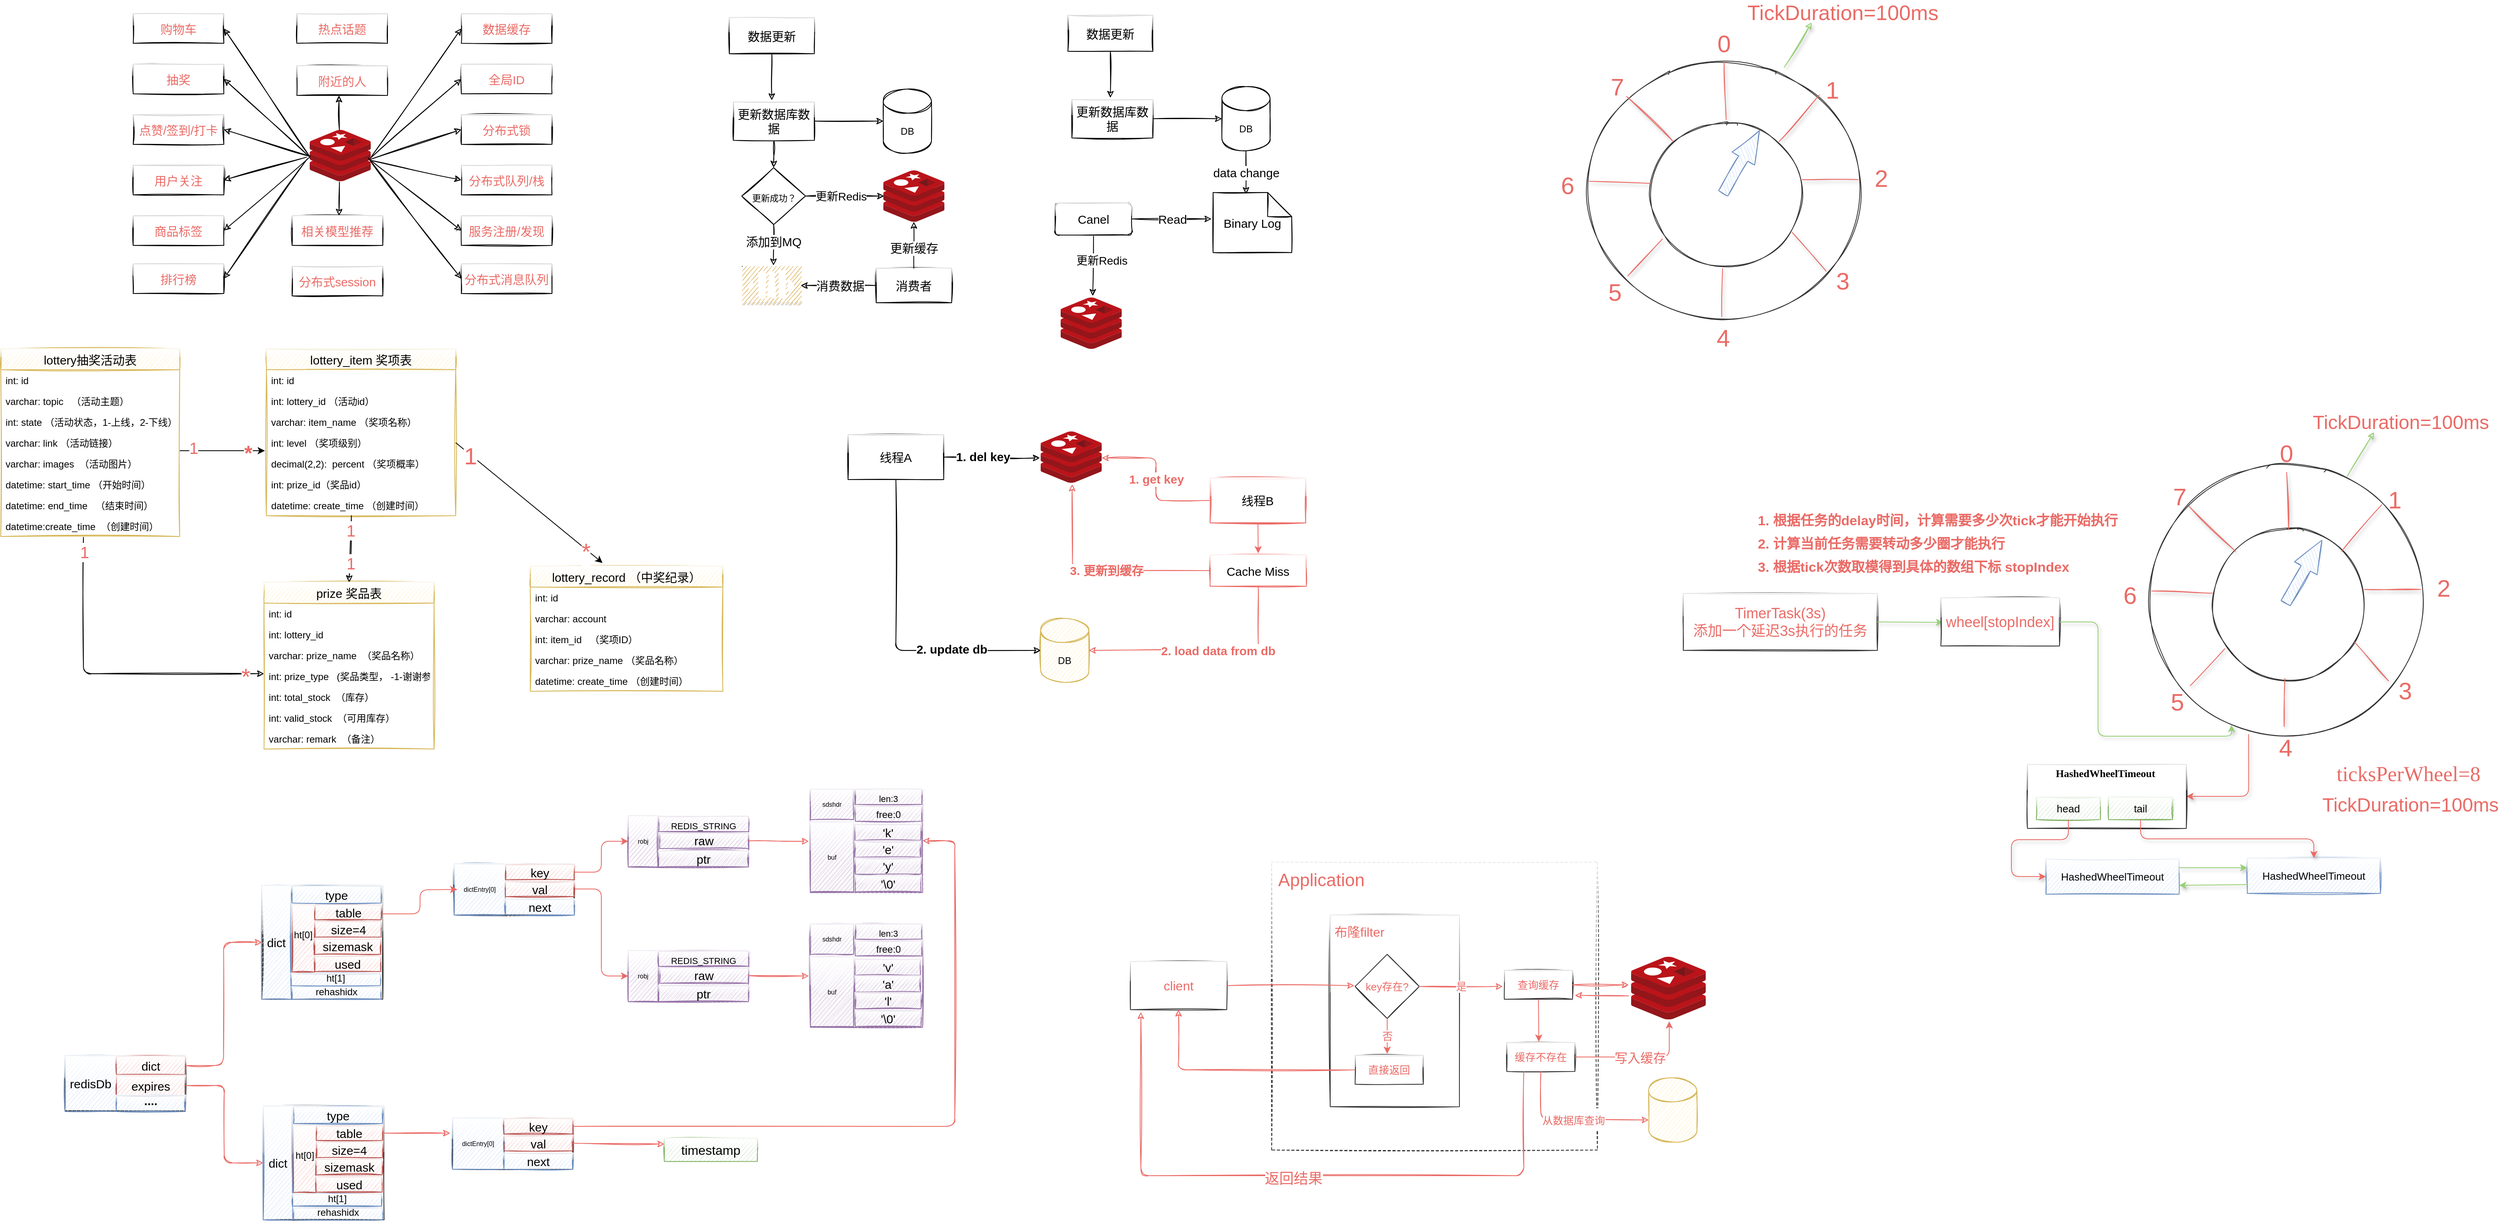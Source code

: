 <mxfile version="14.8.3" type="github">
  <diagram id="0-Q3YI7YI1UpwhPuWM9i" name="Page-1">
    <mxGraphModel dx="2473" dy="987" grid="0" gridSize="10" guides="1" tooltips="1" connect="1" arrows="1" fold="1" page="0" pageScale="1" pageWidth="827" pageHeight="1169" math="0" shadow="0">
      <root>
        <mxCell id="0" />
        <mxCell id="1" parent="0" />
        <mxCell id="_zbqjhAPaSOjnQN9zl-1-191" value="" style="rounded=0;whiteSpace=wrap;html=1;shadow=0;glass=1;sketch=1;fontSize=13;fontColor=#EA6B66;strokeColor=#333333;dashed=1;" vertex="1" parent="1">
          <mxGeometry x="1095" y="1158" width="406" height="359" as="geometry" />
        </mxCell>
        <mxCell id="_zbqjhAPaSOjnQN9zl-1-184" value="" style="rounded=0;whiteSpace=wrap;html=1;shadow=0;glass=1;sketch=1;fontSize=13;fontColor=#EA6B66;strokeColor=#333333;" vertex="1" parent="1">
          <mxGeometry x="1168" y="1224" width="161" height="239" as="geometry" />
        </mxCell>
        <mxCell id="MVN1G9INrQesgO_Ylw7L-1" value="" style="aspect=fixed;html=1;points=[];align=center;image;fontSize=12;image=img/lib/mscae/Cache_Redis_Product.svg;" parent="1" vertex="1">
          <mxGeometry x="-104" y="245" width="76.19" height="64" as="geometry" />
        </mxCell>
        <mxCell id="MVN1G9INrQesgO_Ylw7L-3" value="数据缓存" style="rounded=0;whiteSpace=wrap;html=1;sketch=1;glass=1;fontSize=15;fontColor=#EA6B66;" parent="1" vertex="1">
          <mxGeometry x="85" y="100" width="113" height="37" as="geometry" />
        </mxCell>
        <mxCell id="MVN1G9INrQesgO_Ylw7L-4" value="全局ID" style="rounded=0;whiteSpace=wrap;html=1;sketch=1;glass=1;fontSize=15;fontColor=#EA6B66;" parent="1" vertex="1">
          <mxGeometry x="85" y="163" width="113" height="37" as="geometry" />
        </mxCell>
        <mxCell id="MVN1G9INrQesgO_Ylw7L-5" value="分布式锁" style="rounded=0;whiteSpace=wrap;html=1;sketch=1;glass=1;fontSize=15;fontColor=#EA6B66;" parent="1" vertex="1">
          <mxGeometry x="85" y="226" width="113" height="37" as="geometry" />
        </mxCell>
        <mxCell id="MVN1G9INrQesgO_Ylw7L-6" value="分布式队列/栈" style="rounded=0;whiteSpace=wrap;html=1;sketch=1;glass=1;fontSize=15;fontColor=#EA6B66;" parent="1" vertex="1">
          <mxGeometry x="85" y="289" width="113" height="37" as="geometry" />
        </mxCell>
        <mxCell id="MVN1G9INrQesgO_Ylw7L-7" value="服务注册/发现" style="rounded=0;whiteSpace=wrap;html=1;sketch=1;glass=1;fontSize=15;fontColor=#EA6B66;" parent="1" vertex="1">
          <mxGeometry x="85" y="352" width="113" height="37" as="geometry" />
        </mxCell>
        <mxCell id="MVN1G9INrQesgO_Ylw7L-8" value="分布式消息队列" style="rounded=0;whiteSpace=wrap;html=1;sketch=1;glass=1;fontSize=15;fontColor=#EA6B66;" parent="1" vertex="1">
          <mxGeometry x="85" y="412" width="113" height="37" as="geometry" />
        </mxCell>
        <mxCell id="MVN1G9INrQesgO_Ylw7L-9" value="购物车" style="rounded=0;whiteSpace=wrap;html=1;sketch=1;glass=1;fontSize=15;fontColor=#EA6B66;" parent="1" vertex="1">
          <mxGeometry x="-324" y="100" width="113" height="37" as="geometry" />
        </mxCell>
        <mxCell id="MVN1G9INrQesgO_Ylw7L-10" value="抽奖" style="rounded=0;whiteSpace=wrap;html=1;sketch=1;glass=1;fontSize=15;fontColor=#EA6B66;" parent="1" vertex="1">
          <mxGeometry x="-324" y="163" width="113" height="37" as="geometry" />
        </mxCell>
        <mxCell id="MVN1G9INrQesgO_Ylw7L-11" value="点赞/签到/打卡" style="rounded=0;whiteSpace=wrap;html=1;sketch=1;glass=1;fontSize=15;fontColor=#EA6B66;" parent="1" vertex="1">
          <mxGeometry x="-324" y="226" width="113" height="37" as="geometry" />
        </mxCell>
        <mxCell id="MVN1G9INrQesgO_Ylw7L-12" value="用户关注" style="rounded=0;whiteSpace=wrap;html=1;sketch=1;glass=1;fontSize=15;fontColor=#EA6B66;" parent="1" vertex="1">
          <mxGeometry x="-324" y="289" width="113" height="37" as="geometry" />
        </mxCell>
        <mxCell id="MVN1G9INrQesgO_Ylw7L-13" value="商品标签" style="rounded=0;whiteSpace=wrap;html=1;sketch=1;glass=1;fontSize=15;fontColor=#EA6B66;" parent="1" vertex="1">
          <mxGeometry x="-324" y="352" width="113" height="37" as="geometry" />
        </mxCell>
        <mxCell id="MVN1G9INrQesgO_Ylw7L-14" value="排行榜" style="rounded=0;whiteSpace=wrap;html=1;sketch=1;glass=1;fontSize=15;fontColor=#EA6B66;" parent="1" vertex="1">
          <mxGeometry x="-324" y="412" width="113" height="37" as="geometry" />
        </mxCell>
        <mxCell id="MVN1G9INrQesgO_Ylw7L-15" value="分布式session" style="rounded=0;whiteSpace=wrap;html=1;sketch=1;glass=1;fontSize=15;fontColor=#EA6B66;" parent="1" vertex="1">
          <mxGeometry x="-125.9" y="415" width="113" height="37" as="geometry" />
        </mxCell>
        <mxCell id="MVN1G9INrQesgO_Ylw7L-16" value="热点话题" style="rounded=0;whiteSpace=wrap;html=1;sketch=1;glass=1;fontSize=15;fontColor=#EA6B66;" parent="1" vertex="1">
          <mxGeometry x="-120" y="100" width="113" height="37" as="geometry" />
        </mxCell>
        <mxCell id="MVN1G9INrQesgO_Ylw7L-17" value="附近的人" style="rounded=0;whiteSpace=wrap;html=1;sketch=1;glass=1;fontSize=15;fontColor=#EA6B66;" parent="1" vertex="1">
          <mxGeometry x="-120" y="165" width="113" height="37" as="geometry" />
        </mxCell>
        <mxCell id="MVN1G9INrQesgO_Ylw7L-18" value="相关模型推荐" style="rounded=0;whiteSpace=wrap;html=1;sketch=1;glass=1;fontSize=15;fontColor=#EA6B66;" parent="1" vertex="1">
          <mxGeometry x="-125.9" y="352" width="113" height="37" as="geometry" />
        </mxCell>
        <mxCell id="MVN1G9INrQesgO_Ylw7L-19" value="" style="endArrow=classic;html=1;fontSize=15;fontColor=#EA6B66;entryX=1;entryY=0.5;entryDx=0;entryDy=0;exitX=0;exitY=0.516;exitDx=0;exitDy=0;exitPerimeter=0;sketch=1;" parent="1" source="MVN1G9INrQesgO_Ylw7L-1" target="MVN1G9INrQesgO_Ylw7L-9" edge="1">
          <mxGeometry width="50" height="50" relative="1" as="geometry">
            <mxPoint x="-198" y="575" as="sourcePoint" />
            <mxPoint x="-148" y="525" as="targetPoint" />
          </mxGeometry>
        </mxCell>
        <mxCell id="MVN1G9INrQesgO_Ylw7L-20" value="" style="endArrow=classic;html=1;fontSize=15;fontColor=#EA6B66;entryX=1;entryY=0.5;entryDx=0;entryDy=0;exitX=-0.013;exitY=0.516;exitDx=0;exitDy=0;exitPerimeter=0;sketch=1;" parent="1" source="MVN1G9INrQesgO_Ylw7L-1" target="MVN1G9INrQesgO_Ylw7L-10" edge="1">
          <mxGeometry width="50" height="50" relative="1" as="geometry">
            <mxPoint x="-160" y="548" as="sourcePoint" />
            <mxPoint x="-110" y="498" as="targetPoint" />
          </mxGeometry>
        </mxCell>
        <mxCell id="MVN1G9INrQesgO_Ylw7L-21" value="" style="endArrow=classic;html=1;fontSize=15;fontColor=#EA6B66;entryX=1;entryY=0.5;entryDx=0;entryDy=0;sketch=1;" parent="1" target="MVN1G9INrQesgO_Ylw7L-11" edge="1">
          <mxGeometry width="50" height="50" relative="1" as="geometry">
            <mxPoint x="-103" y="278" as="sourcePoint" />
            <mxPoint x="-117" y="494" as="targetPoint" />
          </mxGeometry>
        </mxCell>
        <mxCell id="MVN1G9INrQesgO_Ylw7L-22" value="" style="endArrow=classic;html=1;fontSize=15;fontColor=#EA6B66;entryX=1;entryY=0.5;entryDx=0;entryDy=0;exitX=-0.053;exitY=0.531;exitDx=0;exitDy=0;exitPerimeter=0;sketch=1;" parent="1" source="MVN1G9INrQesgO_Ylw7L-1" target="MVN1G9INrQesgO_Ylw7L-12" edge="1">
          <mxGeometry width="50" height="50" relative="1" as="geometry">
            <mxPoint x="-187" y="524" as="sourcePoint" />
            <mxPoint x="-137" y="474" as="targetPoint" />
          </mxGeometry>
        </mxCell>
        <mxCell id="MVN1G9INrQesgO_Ylw7L-23" value="" style="endArrow=classic;html=1;fontSize=15;fontColor=#EA6B66;entryX=1;entryY=0.5;entryDx=0;entryDy=0;exitX=0;exitY=0.531;exitDx=0;exitDy=0;exitPerimeter=0;sketch=1;" parent="1" source="MVN1G9INrQesgO_Ylw7L-1" target="MVN1G9INrQesgO_Ylw7L-13" edge="1">
          <mxGeometry width="50" height="50" relative="1" as="geometry">
            <mxPoint x="-174" y="589" as="sourcePoint" />
            <mxPoint x="-124" y="539" as="targetPoint" />
          </mxGeometry>
        </mxCell>
        <mxCell id="MVN1G9INrQesgO_Ylw7L-24" value="" style="endArrow=classic;html=1;fontSize=15;fontColor=#EA6B66;entryX=1;entryY=0.5;entryDx=0;entryDy=0;exitX=-0.039;exitY=0.563;exitDx=0;exitDy=0;exitPerimeter=0;sketch=1;" parent="1" source="MVN1G9INrQesgO_Ylw7L-1" target="MVN1G9INrQesgO_Ylw7L-14" edge="1">
          <mxGeometry width="50" height="50" relative="1" as="geometry">
            <mxPoint x="-48" y="590" as="sourcePoint" />
            <mxPoint x="2" y="540" as="targetPoint" />
          </mxGeometry>
        </mxCell>
        <mxCell id="MVN1G9INrQesgO_Ylw7L-25" value="" style="endArrow=classic;html=1;fontSize=15;fontColor=#EA6B66;exitX=1.011;exitY=0.516;exitDx=0;exitDy=0;exitPerimeter=0;entryX=0;entryY=0.5;entryDx=0;entryDy=0;sketch=1;" parent="1" source="MVN1G9INrQesgO_Ylw7L-1" target="MVN1G9INrQesgO_Ylw7L-3" edge="1">
          <mxGeometry width="50" height="50" relative="1" as="geometry">
            <mxPoint x="88" y="586" as="sourcePoint" />
            <mxPoint x="138" y="536" as="targetPoint" />
          </mxGeometry>
        </mxCell>
        <mxCell id="MVN1G9INrQesgO_Ylw7L-26" value="" style="endArrow=classic;html=1;fontSize=15;fontColor=#EA6B66;entryX=0;entryY=0.5;entryDx=0;entryDy=0;exitX=0.998;exitY=0.547;exitDx=0;exitDy=0;exitPerimeter=0;sketch=1;" parent="1" source="MVN1G9INrQesgO_Ylw7L-1" target="MVN1G9INrQesgO_Ylw7L-4" edge="1">
          <mxGeometry width="50" height="50" relative="1" as="geometry">
            <mxPoint x="123" y="585" as="sourcePoint" />
            <mxPoint x="173" y="535" as="targetPoint" />
          </mxGeometry>
        </mxCell>
        <mxCell id="MVN1G9INrQesgO_Ylw7L-27" value="" style="endArrow=classic;html=1;fontSize=15;fontColor=#EA6B66;exitX=0.984;exitY=0.578;exitDx=0;exitDy=0;exitPerimeter=0;entryX=0;entryY=0.5;entryDx=0;entryDy=0;sketch=1;" parent="1" source="MVN1G9INrQesgO_Ylw7L-1" target="MVN1G9INrQesgO_Ylw7L-5" edge="1">
          <mxGeometry width="50" height="50" relative="1" as="geometry">
            <mxPoint x="17" y="320" as="sourcePoint" />
            <mxPoint x="67" y="270" as="targetPoint" />
          </mxGeometry>
        </mxCell>
        <mxCell id="MVN1G9INrQesgO_Ylw7L-28" value="" style="endArrow=classic;html=1;fontSize=15;fontColor=#EA6B66;entryX=0;entryY=0.5;entryDx=0;entryDy=0;sketch=1;" parent="1" target="MVN1G9INrQesgO_Ylw7L-6" edge="1">
          <mxGeometry width="50" height="50" relative="1" as="geometry">
            <mxPoint x="-28" y="283" as="sourcePoint" />
            <mxPoint x="72" y="288" as="targetPoint" />
          </mxGeometry>
        </mxCell>
        <mxCell id="MVN1G9INrQesgO_Ylw7L-29" value="" style="endArrow=classic;html=1;fontSize=15;fontColor=#EA6B66;entryX=0;entryY=0.5;entryDx=0;entryDy=0;sketch=1;" parent="1" target="MVN1G9INrQesgO_Ylw7L-7" edge="1">
          <mxGeometry width="50" height="50" relative="1" as="geometry">
            <mxPoint x="-29" y="282" as="sourcePoint" />
            <mxPoint x="73" y="341" as="targetPoint" />
          </mxGeometry>
        </mxCell>
        <mxCell id="MVN1G9INrQesgO_Ylw7L-30" value="" style="endArrow=classic;html=1;fontSize=15;fontColor=#EA6B66;entryX=0;entryY=0.5;entryDx=0;entryDy=0;sketch=1;" parent="1" target="MVN1G9INrQesgO_Ylw7L-8" edge="1">
          <mxGeometry width="50" height="50" relative="1" as="geometry">
            <mxPoint x="-31" y="280" as="sourcePoint" />
            <mxPoint x="68" y="425" as="targetPoint" />
          </mxGeometry>
        </mxCell>
        <mxCell id="MVN1G9INrQesgO_Ylw7L-31" value="" style="endArrow=classic;html=1;fontSize=15;fontColor=#EA6B66;exitX=0.459;exitY=1.016;exitDx=0;exitDy=0;exitPerimeter=0;entryX=0.5;entryY=0;entryDx=0;entryDy=0;sketch=1;" parent="1" edge="1">
          <mxGeometry width="50" height="50" relative="1" as="geometry">
            <mxPoint x="-67.029" y="310.024" as="sourcePoint" />
            <mxPoint x="-67.4" y="352" as="targetPoint" />
          </mxGeometry>
        </mxCell>
        <mxCell id="MVN1G9INrQesgO_Ylw7L-32" value="" style="endArrow=classic;html=1;fontSize=15;fontColor=#EA6B66;entryX=0.5;entryY=1;entryDx=0;entryDy=0;sketch=1;" parent="1" edge="1">
          <mxGeometry width="50" height="50" relative="1" as="geometry">
            <mxPoint x="-67" y="245" as="sourcePoint" />
            <mxPoint x="-67.5" y="202" as="targetPoint" />
          </mxGeometry>
        </mxCell>
        <mxCell id="MVN1G9INrQesgO_Ylw7L-36" value="lottery抽奖活动表" style="swimlane;fontStyle=0;childLayout=stackLayout;horizontal=1;startSize=26;fillColor=#fff2cc;horizontalStack=0;resizeParent=1;resizeParentMax=0;resizeLast=0;collapsible=1;marginBottom=0;glass=1;sketch=1;fontSize=15;strokeColor=#d6b656;" parent="1" vertex="1">
          <mxGeometry x="-489" y="518" width="223" height="234" as="geometry" />
        </mxCell>
        <mxCell id="MVN1G9INrQesgO_Ylw7L-37" value="int: id" style="text;strokeColor=none;fillColor=none;align=left;verticalAlign=top;spacingLeft=4;spacingRight=4;overflow=hidden;rotatable=0;points=[[0,0.5],[1,0.5]];portConstraint=eastwest;" parent="MVN1G9INrQesgO_Ylw7L-36" vertex="1">
          <mxGeometry y="26" width="223" height="26" as="geometry" />
        </mxCell>
        <mxCell id="MVN1G9INrQesgO_Ylw7L-38" value="varchar: topic   （活动主题）" style="text;strokeColor=none;fillColor=none;align=left;verticalAlign=top;spacingLeft=4;spacingRight=4;overflow=hidden;rotatable=0;points=[[0,0.5],[1,0.5]];portConstraint=eastwest;sketch=0;" parent="MVN1G9INrQesgO_Ylw7L-36" vertex="1">
          <mxGeometry y="52" width="223" height="26" as="geometry" />
        </mxCell>
        <mxCell id="MVN1G9INrQesgO_Ylw7L-39" value="int: state （活动状态，1-上线，2-下线）" style="text;strokeColor=none;fillColor=none;align=left;verticalAlign=top;spacingLeft=4;spacingRight=4;overflow=hidden;rotatable=0;points=[[0,0.5],[1,0.5]];portConstraint=eastwest;" parent="MVN1G9INrQesgO_Ylw7L-36" vertex="1">
          <mxGeometry y="78" width="223" height="26" as="geometry" />
        </mxCell>
        <mxCell id="MVN1G9INrQesgO_Ylw7L-41" value="varchar: link （活动链接）" style="text;strokeColor=none;fillColor=none;align=left;verticalAlign=top;spacingLeft=4;spacingRight=4;overflow=hidden;rotatable=0;points=[[0,0.5],[1,0.5]];portConstraint=eastwest;" parent="MVN1G9INrQesgO_Ylw7L-36" vertex="1">
          <mxGeometry y="104" width="223" height="26" as="geometry" />
        </mxCell>
        <mxCell id="MVN1G9INrQesgO_Ylw7L-42" value="varchar: images  （活动图片）" style="text;strokeColor=none;fillColor=none;align=left;verticalAlign=top;spacingLeft=4;spacingRight=4;overflow=hidden;rotatable=0;points=[[0,0.5],[1,0.5]];portConstraint=eastwest;" parent="MVN1G9INrQesgO_Ylw7L-36" vertex="1">
          <mxGeometry y="130" width="223" height="26" as="geometry" />
        </mxCell>
        <mxCell id="MVN1G9INrQesgO_Ylw7L-43" value="datetime: start_time （开始时间）" style="text;strokeColor=none;fillColor=none;align=left;verticalAlign=top;spacingLeft=4;spacingRight=4;overflow=hidden;rotatable=0;points=[[0,0.5],[1,0.5]];portConstraint=eastwest;" parent="MVN1G9INrQesgO_Ylw7L-36" vertex="1">
          <mxGeometry y="156" width="223" height="26" as="geometry" />
        </mxCell>
        <mxCell id="MVN1G9INrQesgO_Ylw7L-44" value="datetime: end_time   （结束时间）" style="text;strokeColor=none;fillColor=none;align=left;verticalAlign=top;spacingLeft=4;spacingRight=4;overflow=hidden;rotatable=0;points=[[0,0.5],[1,0.5]];portConstraint=eastwest;" parent="MVN1G9INrQesgO_Ylw7L-36" vertex="1">
          <mxGeometry y="182" width="223" height="26" as="geometry" />
        </mxCell>
        <mxCell id="MVN1G9INrQesgO_Ylw7L-45" value="datetime:create_time  （创建时间）" style="text;strokeColor=none;fillColor=none;align=left;verticalAlign=top;spacingLeft=4;spacingRight=4;overflow=hidden;rotatable=0;points=[[0,0.5],[1,0.5]];portConstraint=eastwest;" parent="MVN1G9INrQesgO_Ylw7L-36" vertex="1">
          <mxGeometry y="208" width="223" height="26" as="geometry" />
        </mxCell>
        <mxCell id="MVN1G9INrQesgO_Ylw7L-46" value="prize 奖品表" style="swimlane;fontStyle=0;childLayout=stackLayout;horizontal=1;startSize=26;fillColor=#fff2cc;horizontalStack=0;resizeParent=1;resizeParentMax=0;resizeLast=0;collapsible=1;marginBottom=0;glass=1;sketch=1;fontSize=15;strokeColor=#d6b656;shadow=0;" parent="1" vertex="1">
          <mxGeometry x="-160.94" y="809" width="212" height="208" as="geometry" />
        </mxCell>
        <mxCell id="MVN1G9INrQesgO_Ylw7L-47" value="int: id" style="text;strokeColor=none;fillColor=none;align=left;verticalAlign=top;spacingLeft=4;spacingRight=4;overflow=hidden;rotatable=0;points=[[0,0.5],[1,0.5]];portConstraint=eastwest;" parent="MVN1G9INrQesgO_Ylw7L-46" vertex="1">
          <mxGeometry y="26" width="212" height="26" as="geometry" />
        </mxCell>
        <mxCell id="MVN1G9INrQesgO_Ylw7L-48" value="int: lottery_id" style="text;strokeColor=none;fillColor=none;align=left;verticalAlign=top;spacingLeft=4;spacingRight=4;overflow=hidden;rotatable=0;points=[[0,0.5],[1,0.5]];portConstraint=eastwest;" parent="MVN1G9INrQesgO_Ylw7L-46" vertex="1">
          <mxGeometry y="52" width="212" height="26" as="geometry" />
        </mxCell>
        <mxCell id="MVN1G9INrQesgO_Ylw7L-49" value="varchar: prize_name  （奖品名称）" style="text;strokeColor=none;fillColor=none;align=left;verticalAlign=top;spacingLeft=4;spacingRight=4;overflow=hidden;rotatable=0;points=[[0,0.5],[1,0.5]];portConstraint=eastwest;" parent="MVN1G9INrQesgO_Ylw7L-46" vertex="1">
          <mxGeometry y="78" width="212" height="26" as="geometry" />
        </mxCell>
        <mxCell id="MVN1G9INrQesgO_Ylw7L-65" value="int: prize_type   (奖品类型， -1-谢谢参与、1-普通奖品、2-唯一性奖品)" style="text;strokeColor=none;fillColor=none;align=left;verticalAlign=top;spacingLeft=4;spacingRight=4;overflow=hidden;rotatable=0;points=[[0,0.5],[1,0.5]];portConstraint=eastwest;" parent="MVN1G9INrQesgO_Ylw7L-46" vertex="1">
          <mxGeometry y="104" width="212" height="26" as="geometry" />
        </mxCell>
        <mxCell id="MVN1G9INrQesgO_Ylw7L-66" value="int: total_stock  （库存）" style="text;strokeColor=none;fillColor=none;align=left;verticalAlign=top;spacingLeft=4;spacingRight=4;overflow=hidden;rotatable=0;points=[[0,0.5],[1,0.5]];portConstraint=eastwest;" parent="MVN1G9INrQesgO_Ylw7L-46" vertex="1">
          <mxGeometry y="130" width="212" height="26" as="geometry" />
        </mxCell>
        <mxCell id="MVN1G9INrQesgO_Ylw7L-67" value="int: valid_stock  （可用库存）" style="text;strokeColor=none;fillColor=none;align=left;verticalAlign=top;spacingLeft=4;spacingRight=4;overflow=hidden;rotatable=0;points=[[0,0.5],[1,0.5]];portConstraint=eastwest;" parent="MVN1G9INrQesgO_Ylw7L-46" vertex="1">
          <mxGeometry y="156" width="212" height="26" as="geometry" />
        </mxCell>
        <mxCell id="MVN1G9INrQesgO_Ylw7L-68" value="varchar: remark  （备注）" style="text;strokeColor=none;fillColor=none;align=left;verticalAlign=top;spacingLeft=4;spacingRight=4;overflow=hidden;rotatable=0;points=[[0,0.5],[1,0.5]];portConstraint=eastwest;" parent="MVN1G9INrQesgO_Ylw7L-46" vertex="1">
          <mxGeometry y="182" width="212" height="26" as="geometry" />
        </mxCell>
        <mxCell id="MVN1G9INrQesgO_Ylw7L-54" value="lottery_record （中奖纪录）" style="swimlane;fontStyle=0;childLayout=stackLayout;horizontal=1;startSize=26;fillColor=#fff2cc;horizontalStack=0;resizeParent=1;resizeParentMax=0;resizeLast=0;collapsible=1;marginBottom=0;glass=1;sketch=1;fontSize=15;shadow=0;strokeColor=#d6b656;" parent="1" vertex="1">
          <mxGeometry x="171" y="789" width="240" height="156" as="geometry" />
        </mxCell>
        <mxCell id="MVN1G9INrQesgO_Ylw7L-55" value="int: id" style="text;strokeColor=none;fillColor=none;align=left;verticalAlign=top;spacingLeft=4;spacingRight=4;overflow=hidden;rotatable=0;points=[[0,0.5],[1,0.5]];portConstraint=eastwest;" parent="MVN1G9INrQesgO_Ylw7L-54" vertex="1">
          <mxGeometry y="26" width="240" height="26" as="geometry" />
        </mxCell>
        <mxCell id="MVN1G9INrQesgO_Ylw7L-56" value="varchar: account" style="text;strokeColor=none;fillColor=none;align=left;verticalAlign=top;spacingLeft=4;spacingRight=4;overflow=hidden;rotatable=0;points=[[0,0.5],[1,0.5]];portConstraint=eastwest;" parent="MVN1G9INrQesgO_Ylw7L-54" vertex="1">
          <mxGeometry y="52" width="240" height="26" as="geometry" />
        </mxCell>
        <mxCell id="MVN1G9INrQesgO_Ylw7L-57" value="int: item_id   （奖项ID）" style="text;strokeColor=none;fillColor=none;align=left;verticalAlign=top;spacingLeft=4;spacingRight=4;overflow=hidden;rotatable=0;points=[[0,0.5],[1,0.5]];portConstraint=eastwest;" parent="MVN1G9INrQesgO_Ylw7L-54" vertex="1">
          <mxGeometry y="78" width="240" height="26" as="geometry" />
        </mxCell>
        <mxCell id="MVN1G9INrQesgO_Ylw7L-74" value="varchar: prize_name （奖品名称）" style="text;strokeColor=none;fillColor=none;align=left;verticalAlign=top;spacingLeft=4;spacingRight=4;overflow=hidden;rotatable=0;points=[[0,0.5],[1,0.5]];portConstraint=eastwest;" parent="MVN1G9INrQesgO_Ylw7L-54" vertex="1">
          <mxGeometry y="104" width="240" height="26" as="geometry" />
        </mxCell>
        <mxCell id="MVN1G9INrQesgO_Ylw7L-73" value="datetime: create_time （创建时间）" style="text;strokeColor=none;fillColor=none;align=left;verticalAlign=top;spacingLeft=4;spacingRight=4;overflow=hidden;rotatable=0;points=[[0,0.5],[1,0.5]];portConstraint=eastwest;" parent="MVN1G9INrQesgO_Ylw7L-54" vertex="1">
          <mxGeometry y="130" width="240" height="26" as="geometry" />
        </mxCell>
        <mxCell id="MVN1G9INrQesgO_Ylw7L-59" value="lottery_item 奖项表" style="swimlane;fontStyle=0;childLayout=stackLayout;horizontal=1;startSize=26;fillColor=#fff2cc;horizontalStack=0;resizeParent=1;resizeParentMax=0;resizeLast=0;collapsible=1;marginBottom=0;glass=1;sketch=1;fontSize=15;strokeColor=#d6b656;shadow=0;" parent="1" vertex="1">
          <mxGeometry x="-158" y="518" width="236" height="208" as="geometry" />
        </mxCell>
        <mxCell id="MVN1G9INrQesgO_Ylw7L-60" value="int: id" style="text;strokeColor=none;fillColor=none;align=left;verticalAlign=top;spacingLeft=4;spacingRight=4;overflow=hidden;rotatable=0;points=[[0,0.5],[1,0.5]];portConstraint=eastwest;" parent="MVN1G9INrQesgO_Ylw7L-59" vertex="1">
          <mxGeometry y="26" width="236" height="26" as="geometry" />
        </mxCell>
        <mxCell id="MVN1G9INrQesgO_Ylw7L-61" value="int: lottery_id （活动id）" style="text;strokeColor=none;fillColor=none;align=left;verticalAlign=top;spacingLeft=4;spacingRight=4;overflow=hidden;rotatable=0;points=[[0,0.5],[1,0.5]];portConstraint=eastwest;" parent="MVN1G9INrQesgO_Ylw7L-59" vertex="1">
          <mxGeometry y="52" width="236" height="26" as="geometry" />
        </mxCell>
        <mxCell id="MVN1G9INrQesgO_Ylw7L-62" value="varchar: item_name （奖项名称）" style="text;strokeColor=none;fillColor=none;align=left;verticalAlign=top;spacingLeft=4;spacingRight=4;overflow=hidden;rotatable=0;points=[[0,0.5],[1,0.5]];portConstraint=eastwest;" parent="MVN1G9INrQesgO_Ylw7L-59" vertex="1">
          <mxGeometry y="78" width="236" height="26" as="geometry" />
        </mxCell>
        <mxCell id="MVN1G9INrQesgO_Ylw7L-69" value="int: level （奖项级别）" style="text;strokeColor=none;fillColor=none;align=left;verticalAlign=top;spacingLeft=4;spacingRight=4;overflow=hidden;rotatable=0;points=[[0,0.5],[1,0.5]];portConstraint=eastwest;" parent="MVN1G9INrQesgO_Ylw7L-59" vertex="1">
          <mxGeometry y="104" width="236" height="26" as="geometry" />
        </mxCell>
        <mxCell id="MVN1G9INrQesgO_Ylw7L-70" value="decimal(2,2):  percent （奖项概率）" style="text;strokeColor=none;fillColor=none;align=left;verticalAlign=top;spacingLeft=4;spacingRight=4;overflow=hidden;rotatable=0;points=[[0,0.5],[1,0.5]];portConstraint=eastwest;" parent="MVN1G9INrQesgO_Ylw7L-59" vertex="1">
          <mxGeometry y="130" width="236" height="26" as="geometry" />
        </mxCell>
        <mxCell id="MVN1G9INrQesgO_Ylw7L-71" value="int: prize_id（奖品id）" style="text;strokeColor=none;fillColor=none;align=left;verticalAlign=top;spacingLeft=4;spacingRight=4;overflow=hidden;rotatable=0;points=[[0,0.5],[1,0.5]];portConstraint=eastwest;" parent="MVN1G9INrQesgO_Ylw7L-59" vertex="1">
          <mxGeometry y="156" width="236" height="26" as="geometry" />
        </mxCell>
        <mxCell id="MVN1G9INrQesgO_Ylw7L-72" value="datetime: create_time （创建时间）" style="text;strokeColor=none;fillColor=none;align=left;verticalAlign=top;spacingLeft=4;spacingRight=4;overflow=hidden;rotatable=0;points=[[0,0.5],[1,0.5]];portConstraint=eastwest;" parent="MVN1G9INrQesgO_Ylw7L-59" vertex="1">
          <mxGeometry y="182" width="236" height="26" as="geometry" />
        </mxCell>
        <mxCell id="MVN1G9INrQesgO_Ylw7L-81" value="" style="endArrow=classic;html=1;fontSize=15;fontColor=#EA6B66;exitX=1;exitY=-0.115;exitDx=0;exitDy=0;exitPerimeter=0;entryX=-0.008;entryY=-0.115;entryDx=0;entryDy=0;entryPerimeter=0;" parent="1" source="MVN1G9INrQesgO_Ylw7L-42" target="MVN1G9INrQesgO_Ylw7L-70" edge="1">
          <mxGeometry width="50" height="50" relative="1" as="geometry">
            <mxPoint x="-237" y="857" as="sourcePoint" />
            <mxPoint x="-187" y="807" as="targetPoint" />
          </mxGeometry>
        </mxCell>
        <mxCell id="MVN1G9INrQesgO_Ylw7L-82" value="1" style="edgeLabel;html=1;align=center;verticalAlign=middle;resizable=0;points=[];fontSize=20;fontColor=#EA6B66;" parent="MVN1G9INrQesgO_Ylw7L-81" vertex="1" connectable="0">
          <mxGeometry x="-0.68" y="-1" relative="1" as="geometry">
            <mxPoint y="-5" as="offset" />
          </mxGeometry>
        </mxCell>
        <mxCell id="MVN1G9INrQesgO_Ylw7L-83" value="*" style="edgeLabel;html=1;align=center;verticalAlign=middle;resizable=0;points=[];fontSize=26;fontColor=#EA6B66;fontStyle=1" parent="MVN1G9INrQesgO_Ylw7L-81" vertex="1" connectable="0">
          <mxGeometry x="0.602" y="-3" relative="1" as="geometry">
            <mxPoint as="offset" />
          </mxGeometry>
        </mxCell>
        <mxCell id="MVN1G9INrQesgO_Ylw7L-84" value="" style="endArrow=classic;html=1;fontSize=20;fontColor=#EA6B66;exitX=0.449;exitY=1;exitDx=0;exitDy=0;exitPerimeter=0;entryX=0.5;entryY=0;entryDx=0;entryDy=0;sketch=1;" parent="1" source="MVN1G9INrQesgO_Ylw7L-72" target="MVN1G9INrQesgO_Ylw7L-46" edge="1">
          <mxGeometry width="50" height="50" relative="1" as="geometry">
            <mxPoint x="457" y="870" as="sourcePoint" />
            <mxPoint x="507" y="820" as="targetPoint" />
          </mxGeometry>
        </mxCell>
        <mxCell id="MVN1G9INrQesgO_Ylw7L-86" value="1" style="edgeLabel;html=1;align=center;verticalAlign=middle;resizable=0;points=[];fontSize=20;fontColor=#EA6B66;" parent="MVN1G9INrQesgO_Ylw7L-84" vertex="1" connectable="0">
          <mxGeometry x="-0.718" y="3" relative="1" as="geometry">
            <mxPoint x="-4" y="6" as="offset" />
          </mxGeometry>
        </mxCell>
        <mxCell id="MVN1G9INrQesgO_Ylw7L-87" value="1" style="edgeLabel;html=1;align=center;verticalAlign=middle;resizable=0;points=[];fontSize=20;fontColor=#EA6B66;" parent="MVN1G9INrQesgO_Ylw7L-84" vertex="1" connectable="0">
          <mxGeometry x="0.553" y="1" relative="1" as="geometry">
            <mxPoint y="-6" as="offset" />
          </mxGeometry>
        </mxCell>
        <mxCell id="MVN1G9INrQesgO_Ylw7L-88" value="" style="endArrow=classic;html=1;fontSize=20;fontColor=#EA6B66;exitX=0.462;exitY=1.038;exitDx=0;exitDy=0;exitPerimeter=0;entryX=0;entryY=0.385;entryDx=0;entryDy=0;entryPerimeter=0;edgeStyle=orthogonalEdgeStyle;sketch=1;" parent="1" source="MVN1G9INrQesgO_Ylw7L-45" target="MVN1G9INrQesgO_Ylw7L-65" edge="1">
          <mxGeometry width="50" height="50" relative="1" as="geometry">
            <mxPoint x="-365" y="993" as="sourcePoint" />
            <mxPoint x="-315" y="943" as="targetPoint" />
          </mxGeometry>
        </mxCell>
        <mxCell id="MVN1G9INrQesgO_Ylw7L-89" value="1" style="edgeLabel;html=1;align=center;verticalAlign=middle;resizable=0;points=[];fontSize=20;fontColor=#EA6B66;" parent="MVN1G9INrQesgO_Ylw7L-88" vertex="1" connectable="0">
          <mxGeometry x="-0.91" y="1" relative="1" as="geometry">
            <mxPoint as="offset" />
          </mxGeometry>
        </mxCell>
        <mxCell id="MVN1G9INrQesgO_Ylw7L-90" value="*" style="edgeLabel;html=1;align=center;verticalAlign=middle;resizable=0;points=[];fontSize=29;fontColor=#EA6B66;" parent="MVN1G9INrQesgO_Ylw7L-88" vertex="1" connectable="0">
          <mxGeometry x="0.88" y="-4" relative="1" as="geometry">
            <mxPoint as="offset" />
          </mxGeometry>
        </mxCell>
        <mxCell id="MVN1G9INrQesgO_Ylw7L-91" value="" style="endArrow=classic;html=1;fontSize=29;fontColor=#EA6B66;exitX=1;exitY=0.5;exitDx=0;exitDy=0;entryX=0.375;entryY=-0.026;entryDx=0;entryDy=0;entryPerimeter=0;" parent="1" source="MVN1G9INrQesgO_Ylw7L-69" target="MVN1G9INrQesgO_Ylw7L-54" edge="1">
          <mxGeometry width="50" height="50" relative="1" as="geometry">
            <mxPoint x="274" y="765" as="sourcePoint" />
            <mxPoint x="274" y="809" as="targetPoint" />
          </mxGeometry>
        </mxCell>
        <mxCell id="MVN1G9INrQesgO_Ylw7L-92" value="1" style="edgeLabel;html=1;align=center;verticalAlign=middle;resizable=0;points=[];fontSize=29;fontColor=#EA6B66;" parent="MVN1G9INrQesgO_Ylw7L-91" vertex="1" connectable="0">
          <mxGeometry x="-0.84" y="1" relative="1" as="geometry">
            <mxPoint x="2" y="5" as="offset" />
          </mxGeometry>
        </mxCell>
        <mxCell id="MVN1G9INrQesgO_Ylw7L-93" value="*" style="edgeLabel;html=1;align=center;verticalAlign=middle;resizable=0;points=[];fontSize=29;fontColor=#EA6B66;" parent="MVN1G9INrQesgO_Ylw7L-91" vertex="1" connectable="0">
          <mxGeometry x="0.784" y="-2" relative="1" as="geometry">
            <mxPoint as="offset" />
          </mxGeometry>
        </mxCell>
        <mxCell id="_zbqjhAPaSOjnQN9zl-1-1" value="数据更新" style="rounded=0;whiteSpace=wrap;html=1;sketch=1;glass=1;fontSize=15;" vertex="1" parent="1">
          <mxGeometry x="419" y="105" width="106" height="45" as="geometry" />
        </mxCell>
        <mxCell id="_zbqjhAPaSOjnQN9zl-1-2" value="" style="aspect=fixed;html=1;points=[];align=center;image;fontSize=12;image=img/lib/mscae/Cache_Redis_Product.svg;" vertex="1" parent="1">
          <mxGeometry x="611" y="295.5" width="76.19" height="64" as="geometry" />
        </mxCell>
        <mxCell id="_zbqjhAPaSOjnQN9zl-1-3" value="DB" style="shape=cylinder3;whiteSpace=wrap;html=1;boundedLbl=1;backgroundOutline=1;size=15;sketch=1;" vertex="1" parent="1">
          <mxGeometry x="611" y="194" width="60" height="80" as="geometry" />
        </mxCell>
        <mxCell id="_zbqjhAPaSOjnQN9zl-1-6" value="" style="endArrow=classic;html=1;fontSize=15;exitX=0.5;exitY=1;exitDx=0;exitDy=0;sketch=1;" edge="1" parent="1" source="_zbqjhAPaSOjnQN9zl-1-1">
          <mxGeometry width="50" height="50" relative="1" as="geometry">
            <mxPoint x="507" y="297" as="sourcePoint" />
            <mxPoint x="472" y="208" as="targetPoint" />
          </mxGeometry>
        </mxCell>
        <mxCell id="_zbqjhAPaSOjnQN9zl-1-11" value="" style="edgeStyle=orthogonalEdgeStyle;rounded=0;sketch=1;orthogonalLoop=1;jettySize=auto;html=1;fontSize=15;" edge="1" parent="1" source="_zbqjhAPaSOjnQN9zl-1-7" target="_zbqjhAPaSOjnQN9zl-1-10">
          <mxGeometry relative="1" as="geometry" />
        </mxCell>
        <mxCell id="_zbqjhAPaSOjnQN9zl-1-7" value="更新数据库数据" style="rounded=0;whiteSpace=wrap;html=1;glass=1;sketch=1;fontSize=15;" vertex="1" parent="1">
          <mxGeometry x="424" y="210" width="101" height="48" as="geometry" />
        </mxCell>
        <mxCell id="_zbqjhAPaSOjnQN9zl-1-8" value="" style="endArrow=classic;html=1;fontSize=15;exitX=1;exitY=0.5;exitDx=0;exitDy=0;entryX=0;entryY=0.5;entryDx=0;entryDy=0;entryPerimeter=0;sketch=1;" edge="1" parent="1" source="_zbqjhAPaSOjnQN9zl-1-7" target="_zbqjhAPaSOjnQN9zl-1-3">
          <mxGeometry width="50" height="50" relative="1" as="geometry">
            <mxPoint x="547" y="269" as="sourcePoint" />
            <mxPoint x="597" y="219" as="targetPoint" />
          </mxGeometry>
        </mxCell>
        <mxCell id="_zbqjhAPaSOjnQN9zl-1-10" value="&lt;font style=&quot;font-size: 11px&quot;&gt;更新成功？&lt;/font&gt;" style="rhombus;whiteSpace=wrap;html=1;glass=1;sketch=1;fontSize=15;shadow=0;" vertex="1" parent="1">
          <mxGeometry x="434.5" y="292" width="79.5" height="71" as="geometry" />
        </mxCell>
        <mxCell id="_zbqjhAPaSOjnQN9zl-1-12" value="" style="endArrow=classic;html=1;fontSize=15;exitX=1;exitY=0.5;exitDx=0;exitDy=0;entryX=0.013;entryY=0.5;entryDx=0;entryDy=0;entryPerimeter=0;sketch=1;" edge="1" parent="1" source="_zbqjhAPaSOjnQN9zl-1-10" target="_zbqjhAPaSOjnQN9zl-1-2">
          <mxGeometry width="50" height="50" relative="1" as="geometry">
            <mxPoint x="547" y="398" as="sourcePoint" />
            <mxPoint x="597" y="348" as="targetPoint" />
          </mxGeometry>
        </mxCell>
        <mxCell id="_zbqjhAPaSOjnQN9zl-1-13" value="&lt;font style=&quot;font-size: 14px&quot;&gt;更新Redis&lt;/font&gt;" style="edgeLabel;html=1;align=center;verticalAlign=middle;resizable=0;points=[];fontSize=15;" vertex="1" connectable="0" parent="_zbqjhAPaSOjnQN9zl-1-12">
          <mxGeometry x="-0.245" y="3" relative="1" as="geometry">
            <mxPoint x="7" y="2" as="offset" />
          </mxGeometry>
        </mxCell>
        <mxCell id="_zbqjhAPaSOjnQN9zl-1-14" value="" style="endArrow=classic;html=1;fontSize=15;exitX=0.5;exitY=1;exitDx=0;exitDy=0;sketch=1;" edge="1" parent="1" source="_zbqjhAPaSOjnQN9zl-1-10">
          <mxGeometry width="50" height="50" relative="1" as="geometry">
            <mxPoint x="501" y="443" as="sourcePoint" />
            <mxPoint x="474" y="414" as="targetPoint" />
          </mxGeometry>
        </mxCell>
        <mxCell id="_zbqjhAPaSOjnQN9zl-1-15" value="添加到MQ" style="edgeLabel;html=1;align=center;verticalAlign=middle;resizable=0;points=[];fontSize=15;" vertex="1" connectable="0" parent="_zbqjhAPaSOjnQN9zl-1-14">
          <mxGeometry x="-0.53" y="3" relative="1" as="geometry">
            <mxPoint x="-3" y="9" as="offset" />
          </mxGeometry>
        </mxCell>
        <mxCell id="_zbqjhAPaSOjnQN9zl-1-16" value="" style="outlineConnect=0;dashed=0;verticalLabelPosition=bottom;verticalAlign=top;align=center;html=1;shape=mxgraph.aws3.queue;fillColor=#D9A741;gradientColor=none;shadow=0;glass=1;sketch=1;fontSize=15;" vertex="1" parent="1">
          <mxGeometry x="435.25" y="415" width="73.5" height="48" as="geometry" />
        </mxCell>
        <mxCell id="_zbqjhAPaSOjnQN9zl-1-17" value="消费者" style="rounded=0;whiteSpace=wrap;html=1;shadow=0;glass=1;sketch=1;fontSize=15;" vertex="1" parent="1">
          <mxGeometry x="602.09" y="417.5" width="94" height="43" as="geometry" />
        </mxCell>
        <mxCell id="_zbqjhAPaSOjnQN9zl-1-18" value="" style="endArrow=classic;html=1;fontSize=15;exitX=0;exitY=0.5;exitDx=0;exitDy=0;sketch=1;" edge="1" parent="1" source="_zbqjhAPaSOjnQN9zl-1-17">
          <mxGeometry width="50" height="50" relative="1" as="geometry">
            <mxPoint x="622" y="582" as="sourcePoint" />
            <mxPoint x="508" y="439" as="targetPoint" />
          </mxGeometry>
        </mxCell>
        <mxCell id="_zbqjhAPaSOjnQN9zl-1-19" value="消费数据" style="edgeLabel;html=1;align=center;verticalAlign=middle;resizable=0;points=[];fontSize=15;" vertex="1" connectable="0" parent="_zbqjhAPaSOjnQN9zl-1-18">
          <mxGeometry x="0.282" y="3" relative="1" as="geometry">
            <mxPoint x="15" y="-3" as="offset" />
          </mxGeometry>
        </mxCell>
        <mxCell id="_zbqjhAPaSOjnQN9zl-1-20" value="" style="endArrow=classic;html=1;fontSize=15;exitX=0.5;exitY=0;exitDx=0;exitDy=0;sketch=1;" edge="1" parent="1" source="_zbqjhAPaSOjnQN9zl-1-17" target="_zbqjhAPaSOjnQN9zl-1-2">
          <mxGeometry width="50" height="50" relative="1" as="geometry">
            <mxPoint x="780" y="367" as="sourcePoint" />
            <mxPoint x="830" y="317" as="targetPoint" />
          </mxGeometry>
        </mxCell>
        <mxCell id="_zbqjhAPaSOjnQN9zl-1-21" value="更新缓存" style="edgeLabel;html=1;align=center;verticalAlign=middle;resizable=0;points=[];fontSize=15;" vertex="1" connectable="0" parent="_zbqjhAPaSOjnQN9zl-1-20">
          <mxGeometry x="0.431" y="-3" relative="1" as="geometry">
            <mxPoint x="-3" y="16" as="offset" />
          </mxGeometry>
        </mxCell>
        <mxCell id="_zbqjhAPaSOjnQN9zl-1-22" value="数据更新" style="rounded=0;whiteSpace=wrap;html=1;sketch=1;glass=1;fontSize=15;" vertex="1" parent="1">
          <mxGeometry x="841" y="102" width="106" height="45" as="geometry" />
        </mxCell>
        <mxCell id="_zbqjhAPaSOjnQN9zl-1-23" value="" style="aspect=fixed;html=1;points=[];align=center;image;fontSize=12;image=img/lib/mscae/Cache_Redis_Product.svg;" vertex="1" parent="1">
          <mxGeometry x="832" y="454" width="76.19" height="64" as="geometry" />
        </mxCell>
        <mxCell id="_zbqjhAPaSOjnQN9zl-1-24" value="DB" style="shape=cylinder3;whiteSpace=wrap;html=1;boundedLbl=1;backgroundOutline=1;size=15;sketch=1;" vertex="1" parent="1">
          <mxGeometry x="1033" y="191" width="60" height="80" as="geometry" />
        </mxCell>
        <mxCell id="_zbqjhAPaSOjnQN9zl-1-25" value="" style="endArrow=classic;html=1;fontSize=15;exitX=0.5;exitY=1;exitDx=0;exitDy=0;sketch=1;" edge="1" parent="1" source="_zbqjhAPaSOjnQN9zl-1-22">
          <mxGeometry width="50" height="50" relative="1" as="geometry">
            <mxPoint x="929" y="294" as="sourcePoint" />
            <mxPoint x="894" y="205" as="targetPoint" />
          </mxGeometry>
        </mxCell>
        <mxCell id="_zbqjhAPaSOjnQN9zl-1-27" value="更新数据库数据" style="rounded=0;whiteSpace=wrap;html=1;glass=1;sketch=1;fontSize=15;" vertex="1" parent="1">
          <mxGeometry x="846" y="207" width="101" height="48" as="geometry" />
        </mxCell>
        <mxCell id="_zbqjhAPaSOjnQN9zl-1-28" value="" style="endArrow=classic;html=1;fontSize=15;exitX=1;exitY=0.5;exitDx=0;exitDy=0;entryX=0;entryY=0.5;entryDx=0;entryDy=0;entryPerimeter=0;sketch=1;" edge="1" parent="1" source="_zbqjhAPaSOjnQN9zl-1-27" target="_zbqjhAPaSOjnQN9zl-1-24">
          <mxGeometry width="50" height="50" relative="1" as="geometry">
            <mxPoint x="969" y="266" as="sourcePoint" />
            <mxPoint x="1019" y="216" as="targetPoint" />
          </mxGeometry>
        </mxCell>
        <mxCell id="_zbqjhAPaSOjnQN9zl-1-30" value="" style="endArrow=classic;html=1;fontSize=15;exitX=0.5;exitY=1;exitDx=0;exitDy=0;sketch=1;entryX=0.525;entryY=-0.031;entryDx=0;entryDy=0;entryPerimeter=0;" edge="1" parent="1" source="_zbqjhAPaSOjnQN9zl-1-43" target="_zbqjhAPaSOjnQN9zl-1-23">
          <mxGeometry width="50" height="50" relative="1" as="geometry">
            <mxPoint x="829" y="601" as="sourcePoint" />
            <mxPoint x="949" y="573" as="targetPoint" />
          </mxGeometry>
        </mxCell>
        <mxCell id="_zbqjhAPaSOjnQN9zl-1-31" value="&lt;font style=&quot;font-size: 14px&quot;&gt;更新Redis&lt;/font&gt;" style="edgeLabel;html=1;align=center;verticalAlign=middle;resizable=0;points=[];fontSize=15;" vertex="1" connectable="0" parent="_zbqjhAPaSOjnQN9zl-1-30">
          <mxGeometry x="-0.245" y="3" relative="1" as="geometry">
            <mxPoint x="7" y="2" as="offset" />
          </mxGeometry>
        </mxCell>
        <mxCell id="_zbqjhAPaSOjnQN9zl-1-40" value="data change" style="endArrow=classic;html=1;fontSize=15;exitX=0.5;exitY=1;exitDx=0;exitDy=0;exitPerimeter=0;sketch=1;" edge="1" parent="1" source="_zbqjhAPaSOjnQN9zl-1-24">
          <mxGeometry width="50" height="50" relative="1" as="geometry">
            <mxPoint x="1133" y="361" as="sourcePoint" />
            <mxPoint x="1063" y="325" as="targetPoint" />
          </mxGeometry>
        </mxCell>
        <mxCell id="_zbqjhAPaSOjnQN9zl-1-42" value="Binary Log" style="shape=note;whiteSpace=wrap;html=1;backgroundOutline=1;darkOpacity=0.05;shadow=0;glass=1;sketch=1;fontSize=15;" vertex="1" parent="1">
          <mxGeometry x="1022" y="323" width="98" height="75" as="geometry" />
        </mxCell>
        <mxCell id="_zbqjhAPaSOjnQN9zl-1-43" value="Canel" style="rounded=1;whiteSpace=wrap;html=1;shadow=0;glass=1;sketch=1;fontSize=15;" vertex="1" parent="1">
          <mxGeometry x="825" y="336" width="96" height="40" as="geometry" />
        </mxCell>
        <mxCell id="_zbqjhAPaSOjnQN9zl-1-44" value="Read" style="endArrow=classic;html=1;fontSize=15;exitX=1;exitY=0.5;exitDx=0;exitDy=0;sketch=1;" edge="1" parent="1" source="_zbqjhAPaSOjnQN9zl-1-43">
          <mxGeometry width="50" height="50" relative="1" as="geometry">
            <mxPoint x="955" y="381" as="sourcePoint" />
            <mxPoint x="1020" y="356" as="targetPoint" />
          </mxGeometry>
        </mxCell>
        <mxCell id="_zbqjhAPaSOjnQN9zl-1-45" value="线程A" style="rounded=0;whiteSpace=wrap;html=1;shadow=0;glass=1;sketch=1;fontSize=15;" vertex="1" parent="1">
          <mxGeometry x="567" y="625" width="119.25" height="56" as="geometry" />
        </mxCell>
        <mxCell id="_zbqjhAPaSOjnQN9zl-1-46" value="" style="aspect=fixed;html=1;points=[];align=center;image;fontSize=12;image=img/lib/mscae/Cache_Redis_Product.svg;" vertex="1" parent="1">
          <mxGeometry x="807.06" y="621" width="76.19" height="64" as="geometry" />
        </mxCell>
        <mxCell id="_zbqjhAPaSOjnQN9zl-1-47" value="" style="endArrow=classic;html=1;fontSize=15;exitX=1;exitY=0.5;exitDx=0;exitDy=0;entryX=-0.013;entryY=0.516;entryDx=0;entryDy=0;entryPerimeter=0;edgeStyle=orthogonalEdgeStyle;sketch=1;" edge="1" parent="1" source="_zbqjhAPaSOjnQN9zl-1-45" target="_zbqjhAPaSOjnQN9zl-1-46">
          <mxGeometry width="50" height="50" relative="1" as="geometry">
            <mxPoint x="735.25" y="726" as="sourcePoint" />
            <mxPoint x="785.25" y="676" as="targetPoint" />
          </mxGeometry>
        </mxCell>
        <mxCell id="_zbqjhAPaSOjnQN9zl-1-48" value="1. del key" style="edgeLabel;html=1;align=center;verticalAlign=middle;resizable=0;points=[];fontSize=15;fontStyle=1" vertex="1" connectable="0" parent="_zbqjhAPaSOjnQN9zl-1-47">
          <mxGeometry x="-0.197" y="1" relative="1" as="geometry">
            <mxPoint as="offset" />
          </mxGeometry>
        </mxCell>
        <mxCell id="_zbqjhAPaSOjnQN9zl-1-52" value="DB" style="shape=cylinder3;whiteSpace=wrap;html=1;boundedLbl=1;backgroundOutline=1;size=15;sketch=1;fillColor=#fff2cc;strokeColor=#d6b656;" vertex="1" parent="1">
          <mxGeometry x="807.06" y="854" width="60" height="80" as="geometry" />
        </mxCell>
        <mxCell id="_zbqjhAPaSOjnQN9zl-1-53" value="" style="endArrow=classic;html=1;fontSize=15;exitX=0.5;exitY=1;exitDx=0;exitDy=0;entryX=0;entryY=0.5;entryDx=0;entryDy=0;entryPerimeter=0;edgeStyle=orthogonalEdgeStyle;sketch=1;" edge="1" parent="1" source="_zbqjhAPaSOjnQN9zl-1-45" target="_zbqjhAPaSOjnQN9zl-1-52">
          <mxGeometry width="50" height="50" relative="1" as="geometry">
            <mxPoint x="706.25" y="832" as="sourcePoint" />
            <mxPoint x="756.25" y="782" as="targetPoint" />
          </mxGeometry>
        </mxCell>
        <mxCell id="_zbqjhAPaSOjnQN9zl-1-54" value="2. update db" style="edgeLabel;html=1;align=center;verticalAlign=middle;resizable=0;points=[];fontSize=15;fontStyle=1" vertex="1" connectable="0" parent="_zbqjhAPaSOjnQN9zl-1-53">
          <mxGeometry x="0.433" y="2" relative="1" as="geometry">
            <mxPoint as="offset" />
          </mxGeometry>
        </mxCell>
        <mxCell id="_zbqjhAPaSOjnQN9zl-1-55" value="线程B" style="rounded=0;whiteSpace=wrap;html=1;shadow=0;glass=1;sketch=1;fontSize=15;strokeColor=#EA6B66;" vertex="1" parent="1">
          <mxGeometry x="1018.25" y="679" width="119.25" height="56" as="geometry" />
        </mxCell>
        <mxCell id="_zbqjhAPaSOjnQN9zl-1-58" value="&lt;font color=&quot;#ea6b66&quot;&gt;1. get key&lt;/font&gt;" style="endArrow=classic;html=1;fontSize=15;entryX=1;entryY=0.516;entryDx=0;entryDy=0;entryPerimeter=0;exitX=0;exitY=0.5;exitDx=0;exitDy=0;edgeStyle=orthogonalEdgeStyle;strokeColor=#EA6B66;sketch=1;fontStyle=1" edge="1" parent="1" source="_zbqjhAPaSOjnQN9zl-1-55" target="_zbqjhAPaSOjnQN9zl-1-46">
          <mxGeometry width="50" height="50" relative="1" as="geometry">
            <mxPoint x="922.25" y="795" as="sourcePoint" />
            <mxPoint x="972.25" y="745" as="targetPoint" />
          </mxGeometry>
        </mxCell>
        <mxCell id="_zbqjhAPaSOjnQN9zl-1-59" value="" style="endArrow=classic;html=1;fontSize=15;strokeColor=#EA6B66;exitX=0.5;exitY=1;exitDx=0;exitDy=0;" edge="1" parent="1" source="_zbqjhAPaSOjnQN9zl-1-55">
          <mxGeometry width="50" height="50" relative="1" as="geometry">
            <mxPoint x="1104.25" y="840" as="sourcePoint" />
            <mxPoint x="1078.25" y="773" as="targetPoint" />
          </mxGeometry>
        </mxCell>
        <mxCell id="_zbqjhAPaSOjnQN9zl-1-60" value="Cache Miss" style="rounded=0;whiteSpace=wrap;html=1;shadow=0;glass=1;sketch=1;fontSize=15;strokeColor=#EA6B66;" vertex="1" parent="1">
          <mxGeometry x="1018.25" y="775" width="120" height="39" as="geometry" />
        </mxCell>
        <mxCell id="_zbqjhAPaSOjnQN9zl-1-61" value="" style="endArrow=classic;html=1;fontSize=15;strokeColor=#EA6B66;exitX=0.5;exitY=1;exitDx=0;exitDy=0;entryX=1;entryY=0.5;entryDx=0;entryDy=0;entryPerimeter=0;edgeStyle=orthogonalEdgeStyle;sketch=1;" edge="1" parent="1" source="_zbqjhAPaSOjnQN9zl-1-60" target="_zbqjhAPaSOjnQN9zl-1-52">
          <mxGeometry width="50" height="50" relative="1" as="geometry">
            <mxPoint x="1068.25" y="906" as="sourcePoint" />
            <mxPoint x="1118.25" y="856" as="targetPoint" />
          </mxGeometry>
        </mxCell>
        <mxCell id="_zbqjhAPaSOjnQN9zl-1-62" value="&lt;b&gt;&lt;font color=&quot;#ea6b66&quot;&gt;2. load data from db&lt;/font&gt;&lt;/b&gt;" style="edgeLabel;html=1;align=center;verticalAlign=middle;resizable=0;points=[];fontSize=15;" vertex="1" connectable="0" parent="_zbqjhAPaSOjnQN9zl-1-61">
          <mxGeometry x="-0.1" relative="1" as="geometry">
            <mxPoint as="offset" />
          </mxGeometry>
        </mxCell>
        <mxCell id="_zbqjhAPaSOjnQN9zl-1-63" value="" style="endArrow=classic;html=1;fontSize=15;strokeColor=#EA6B66;exitX=0;exitY=0.5;exitDx=0;exitDy=0;edgeStyle=orthogonalEdgeStyle;sketch=1;" edge="1" parent="1" source="_zbqjhAPaSOjnQN9zl-1-60">
          <mxGeometry width="50" height="50" relative="1" as="geometry">
            <mxPoint x="1007.25" y="798" as="sourcePoint" />
            <mxPoint x="846.25" y="687" as="targetPoint" />
          </mxGeometry>
        </mxCell>
        <mxCell id="_zbqjhAPaSOjnQN9zl-1-64" value="3. 更新到缓存" style="edgeLabel;html=1;align=center;verticalAlign=middle;resizable=0;points=[];fontSize=15;fontStyle=1;fontColor=#EA6B66;" vertex="1" connectable="0" parent="_zbqjhAPaSOjnQN9zl-1-63">
          <mxGeometry x="-0.07" y="-1" relative="1" as="geometry">
            <mxPoint as="offset" />
          </mxGeometry>
        </mxCell>
        <mxCell id="_zbqjhAPaSOjnQN9zl-1-65" value="线程B" style="rounded=0;whiteSpace=wrap;html=1;shadow=0;glass=1;sketch=1;fontSize=15;strokeColor=#EA6B66;" vertex="1" parent="1">
          <mxGeometry x="1018.25" y="679" width="119.25" height="56" as="geometry" />
        </mxCell>
        <mxCell id="_zbqjhAPaSOjnQN9zl-1-96" value="" style="rounded=0;whiteSpace=wrap;html=1;shadow=0;glass=1;sketch=1;fontSize=15;fontColor=#EA6B66;strokeColor=#333333;" vertex="1" parent="1">
          <mxGeometry x="-409" y="1399" width="150" height="69" as="geometry" />
        </mxCell>
        <mxCell id="_zbqjhAPaSOjnQN9zl-1-97" value="redisDb" style="rounded=0;whiteSpace=wrap;html=1;shadow=0;glass=1;sketch=1;fontSize=15;strokeColor=#6c8ebf;fillColor=#dae8fc;" vertex="1" parent="1">
          <mxGeometry x="-409" y="1399" width="64" height="70" as="geometry" />
        </mxCell>
        <mxCell id="_zbqjhAPaSOjnQN9zl-1-98" value="dict" style="rounded=0;whiteSpace=wrap;html=1;shadow=0;glass=1;sketch=1;fontSize=15;strokeColor=#b85450;fillColor=#f8cecc;" vertex="1" parent="1">
          <mxGeometry x="-345" y="1400" width="86" height="23" as="geometry" />
        </mxCell>
        <mxCell id="_zbqjhAPaSOjnQN9zl-1-99" value="expires" style="rounded=0;whiteSpace=wrap;html=1;shadow=0;glass=1;sketch=1;fontSize=15;strokeColor=#b85450;fillColor=#f8cecc;" vertex="1" parent="1">
          <mxGeometry x="-345" y="1424" width="86" height="25" as="geometry" />
        </mxCell>
        <mxCell id="_zbqjhAPaSOjnQN9zl-1-100" value="...." style="rounded=0;whiteSpace=wrap;html=1;shadow=0;glass=1;sketch=1;fontSize=15;strokeColor=#6c8ebf;fontStyle=1;spacingTop=-8;fillColor=#dae8fc;" vertex="1" parent="1">
          <mxGeometry x="-345" y="1449" width="86" height="20" as="geometry" />
        </mxCell>
        <mxCell id="_zbqjhAPaSOjnQN9zl-1-101" value="" style="rounded=0;whiteSpace=wrap;html=1;shadow=0;glass=1;sketch=1;fontSize=15;fontColor=#EA6B66;strokeColor=#333333;" vertex="1" parent="1">
          <mxGeometry x="-163.71" y="1187" width="150.81" height="142" as="geometry" />
        </mxCell>
        <mxCell id="_zbqjhAPaSOjnQN9zl-1-102" value="dict" style="rounded=0;whiteSpace=wrap;html=1;shadow=0;glass=1;sketch=1;fontSize=15;strokeColor=#6c8ebf;fillColor=#dae8fc;" vertex="1" parent="1">
          <mxGeometry x="-163.71" y="1187" width="36.81" height="142" as="geometry" />
        </mxCell>
        <mxCell id="_zbqjhAPaSOjnQN9zl-1-103" value="type" style="rounded=0;whiteSpace=wrap;html=1;shadow=0;glass=1;sketch=1;fontSize=15;strokeColor=#6c8ebf;fillColor=#dae8fc;" vertex="1" parent="1">
          <mxGeometry x="-125.9" y="1188" width="111" height="21" as="geometry" />
        </mxCell>
        <mxCell id="_zbqjhAPaSOjnQN9zl-1-105" value="ht[0]" style="rounded=0;whiteSpace=wrap;html=1;shadow=0;glass=1;sketch=1;fontSize=12;strokeColor=#b85450;fontStyle=0;spacingTop=-8;fillColor=#f8cecc;" vertex="1" parent="1">
          <mxGeometry x="-125.9" y="1211" width="28" height="84" as="geometry" />
        </mxCell>
        <mxCell id="_zbqjhAPaSOjnQN9zl-1-106" value="table" style="rounded=0;whiteSpace=wrap;html=1;shadow=0;glass=1;sketch=1;fontSize=15;strokeColor=#b85450;fillColor=#f8cecc;" vertex="1" parent="1">
          <mxGeometry x="-97.4" y="1211.5" width="82.5" height="18.5" as="geometry" />
        </mxCell>
        <mxCell id="_zbqjhAPaSOjnQN9zl-1-107" value="size=4" style="rounded=0;whiteSpace=wrap;html=1;shadow=0;glass=1;sketch=1;fontSize=15;strokeColor=#b85450;fillColor=#f8cecc;" vertex="1" parent="1">
          <mxGeometry x="-97.4" y="1232" width="82.5" height="19.5" as="geometry" />
        </mxCell>
        <mxCell id="_zbqjhAPaSOjnQN9zl-1-108" value="sizemask" style="rounded=0;whiteSpace=wrap;html=1;shadow=0;glass=1;sketch=1;fontSize=15;strokeColor=#b85450;fillColor=#f8cecc;" vertex="1" parent="1">
          <mxGeometry x="-97.9" y="1253.5" width="82.5" height="19.5" as="geometry" />
        </mxCell>
        <mxCell id="_zbqjhAPaSOjnQN9zl-1-110" value="used" style="rounded=0;whiteSpace=wrap;html=1;shadow=0;glass=1;sketch=1;fontSize=15;strokeColor=#b85450;fillColor=#f8cecc;" vertex="1" parent="1">
          <mxGeometry x="-97.9" y="1275" width="82.5" height="19.5" as="geometry" />
        </mxCell>
        <mxCell id="_zbqjhAPaSOjnQN9zl-1-111" value="ht[1]" style="rounded=0;whiteSpace=wrap;html=1;shadow=0;glass=1;sketch=1;fontSize=12;strokeColor=#6c8ebf;fontStyle=0;spacingTop=-3;fillColor=#dae8fc;" vertex="1" parent="1">
          <mxGeometry x="-126.9" y="1297" width="111" height="15" as="geometry" />
        </mxCell>
        <mxCell id="_zbqjhAPaSOjnQN9zl-1-112" value="rehashidx" style="rounded=0;whiteSpace=wrap;html=1;shadow=0;glass=1;sketch=1;fontSize=12;strokeColor=#6c8ebf;fontStyle=0;spacingTop=-3;fillColor=#dae8fc;" vertex="1" parent="1">
          <mxGeometry x="-125.9" y="1314" width="111" height="15" as="geometry" />
        </mxCell>
        <mxCell id="_zbqjhAPaSOjnQN9zl-1-113" value="" style="rounded=0;whiteSpace=wrap;html=1;shadow=0;glass=1;sketch=1;fontSize=15;fontColor=#EA6B66;strokeColor=#333333;" vertex="1" parent="1">
          <mxGeometry x="-162" y="1462" width="150.81" height="142" as="geometry" />
        </mxCell>
        <mxCell id="_zbqjhAPaSOjnQN9zl-1-114" value="dict" style="rounded=0;whiteSpace=wrap;html=1;shadow=0;glass=1;sketch=1;fontSize=15;strokeColor=#6c8ebf;fillColor=#dae8fc;" vertex="1" parent="1">
          <mxGeometry x="-162" y="1462" width="36.81" height="142" as="geometry" />
        </mxCell>
        <mxCell id="_zbqjhAPaSOjnQN9zl-1-115" value="type" style="rounded=0;whiteSpace=wrap;html=1;shadow=0;glass=1;sketch=1;fontSize=15;strokeColor=#6c8ebf;fillColor=#dae8fc;" vertex="1" parent="1">
          <mxGeometry x="-124.19" y="1463" width="111" height="21" as="geometry" />
        </mxCell>
        <mxCell id="_zbqjhAPaSOjnQN9zl-1-116" value="ht[0]" style="rounded=0;whiteSpace=wrap;html=1;shadow=0;glass=1;sketch=1;fontSize=12;strokeColor=#b85450;fontStyle=0;spacingTop=-8;fillColor=#f8cecc;" vertex="1" parent="1">
          <mxGeometry x="-124.19" y="1486" width="28" height="84" as="geometry" />
        </mxCell>
        <mxCell id="_zbqjhAPaSOjnQN9zl-1-117" value="table" style="rounded=0;whiteSpace=wrap;html=1;shadow=0;glass=1;sketch=1;fontSize=15;strokeColor=#b85450;fillColor=#f8cecc;" vertex="1" parent="1">
          <mxGeometry x="-95.69" y="1486.5" width="82.5" height="18.5" as="geometry" />
        </mxCell>
        <mxCell id="_zbqjhAPaSOjnQN9zl-1-118" value="size=4" style="rounded=0;whiteSpace=wrap;html=1;shadow=0;glass=1;sketch=1;fontSize=15;strokeColor=#b85450;fillColor=#f8cecc;" vertex="1" parent="1">
          <mxGeometry x="-95.69" y="1507" width="82.5" height="19.5" as="geometry" />
        </mxCell>
        <mxCell id="_zbqjhAPaSOjnQN9zl-1-119" value="sizemask" style="rounded=0;whiteSpace=wrap;html=1;shadow=0;glass=1;sketch=1;fontSize=15;strokeColor=#b85450;fillColor=#f8cecc;" vertex="1" parent="1">
          <mxGeometry x="-96.19" y="1528.5" width="82.5" height="19.5" as="geometry" />
        </mxCell>
        <mxCell id="_zbqjhAPaSOjnQN9zl-1-120" value="used" style="rounded=0;whiteSpace=wrap;html=1;shadow=0;glass=1;sketch=1;fontSize=15;strokeColor=#b85450;fillColor=#f8cecc;" vertex="1" parent="1">
          <mxGeometry x="-96.19" y="1550" width="82.5" height="19.5" as="geometry" />
        </mxCell>
        <mxCell id="_zbqjhAPaSOjnQN9zl-1-121" value="ht[1]" style="rounded=0;whiteSpace=wrap;html=1;shadow=0;glass=1;sketch=1;fontSize=12;strokeColor=#6c8ebf;fontStyle=0;spacingTop=-3;fillColor=#dae8fc;" vertex="1" parent="1">
          <mxGeometry x="-125.19" y="1572" width="111" height="15" as="geometry" />
        </mxCell>
        <mxCell id="_zbqjhAPaSOjnQN9zl-1-122" value="rehashidx" style="rounded=0;whiteSpace=wrap;html=1;shadow=0;glass=1;sketch=1;fontSize=12;strokeColor=#6c8ebf;fontStyle=0;spacingTop=-3;fillColor=#dae8fc;" vertex="1" parent="1">
          <mxGeometry x="-124.19" y="1589" width="111" height="15" as="geometry" />
        </mxCell>
        <mxCell id="_zbqjhAPaSOjnQN9zl-1-123" value="" style="endArrow=classic;html=1;fontSize=12;fontColor=#EA6B66;strokeColor=#EA6B66;exitX=1;exitY=0.5;exitDx=0;exitDy=0;entryX=0;entryY=0.5;entryDx=0;entryDy=0;edgeStyle=orthogonalEdgeStyle;sketch=1;" edge="1" parent="1" source="_zbqjhAPaSOjnQN9zl-1-98" target="_zbqjhAPaSOjnQN9zl-1-102">
          <mxGeometry width="50" height="50" relative="1" as="geometry">
            <mxPoint x="-185" y="1436" as="sourcePoint" />
            <mxPoint x="-135" y="1386" as="targetPoint" />
          </mxGeometry>
        </mxCell>
        <mxCell id="_zbqjhAPaSOjnQN9zl-1-124" value="" style="endArrow=classic;html=1;fontSize=12;fontColor=#EA6B66;strokeColor=#EA6B66;exitX=1;exitY=0.5;exitDx=0;exitDy=0;entryX=0;entryY=0.5;entryDx=0;entryDy=0;sketch=1;edgeStyle=orthogonalEdgeStyle;" edge="1" parent="1" source="_zbqjhAPaSOjnQN9zl-1-99" target="_zbqjhAPaSOjnQN9zl-1-114">
          <mxGeometry width="50" height="50" relative="1" as="geometry">
            <mxPoint x="-182" y="1436" as="sourcePoint" />
            <mxPoint x="-132" y="1386" as="targetPoint" />
          </mxGeometry>
        </mxCell>
        <mxCell id="_zbqjhAPaSOjnQN9zl-1-125" value="" style="rounded=0;whiteSpace=wrap;html=1;shadow=0;glass=1;sketch=1;fontSize=15;fontColor=#EA6B66;strokeColor=#333333;" vertex="1" parent="1">
          <mxGeometry x="76" y="1160" width="150" height="64" as="geometry" />
        </mxCell>
        <mxCell id="_zbqjhAPaSOjnQN9zl-1-126" value="dictEntry[0]" style="rounded=0;whiteSpace=wrap;html=1;shadow=0;glass=1;sketch=1;fontSize=8;strokeColor=#6c8ebf;fillColor=#dae8fc;" vertex="1" parent="1">
          <mxGeometry x="76" y="1160" width="64" height="64" as="geometry" />
        </mxCell>
        <mxCell id="_zbqjhAPaSOjnQN9zl-1-127" value="key" style="rounded=0;whiteSpace=wrap;html=1;shadow=0;glass=1;sketch=1;fontSize=15;strokeColor=#b85450;fillColor=#f8cecc;" vertex="1" parent="1">
          <mxGeometry x="140" y="1161" width="86" height="19" as="geometry" />
        </mxCell>
        <mxCell id="_zbqjhAPaSOjnQN9zl-1-128" value="val" style="rounded=0;whiteSpace=wrap;html=1;shadow=0;glass=1;sketch=1;fontSize=15;strokeColor=#b85450;fillColor=#f8cecc;" vertex="1" parent="1">
          <mxGeometry x="140" y="1182" width="86" height="19" as="geometry" />
        </mxCell>
        <mxCell id="_zbqjhAPaSOjnQN9zl-1-129" value="&lt;span style=&quot;font-weight: normal&quot;&gt;next&lt;/span&gt;" style="rounded=0;whiteSpace=wrap;html=1;shadow=0;glass=1;sketch=1;fontSize=15;strokeColor=#6c8ebf;fontStyle=1;spacingTop=0;fillColor=#dae8fc;" vertex="1" parent="1">
          <mxGeometry x="140" y="1204" width="86" height="20" as="geometry" />
        </mxCell>
        <mxCell id="_zbqjhAPaSOjnQN9zl-1-130" value="" style="endArrow=classic;html=1;fontSize=8;fontColor=#EA6B66;strokeColor=#EA6B66;exitX=1;exitY=0.25;exitDx=0;exitDy=0;edgeStyle=orthogonalEdgeStyle;" edge="1" parent="1" source="_zbqjhAPaSOjnQN9zl-1-101">
          <mxGeometry width="50" height="50" relative="1" as="geometry">
            <mxPoint x="131" y="1306" as="sourcePoint" />
            <mxPoint x="80" y="1192" as="targetPoint" />
          </mxGeometry>
        </mxCell>
        <mxCell id="_zbqjhAPaSOjnQN9zl-1-131" value="" style="rounded=0;whiteSpace=wrap;html=1;shadow=0;glass=1;sketch=1;fontSize=15;strokeColor=#9673a6;fillColor=#e1d5e7;" vertex="1" parent="1">
          <mxGeometry x="293" y="1100" width="150" height="64" as="geometry" />
        </mxCell>
        <mxCell id="_zbqjhAPaSOjnQN9zl-1-132" value="robj" style="rounded=0;whiteSpace=wrap;html=1;shadow=0;glass=1;sketch=1;fontSize=8;strokeColor=#9673a6;fillColor=#e1d5e7;" vertex="1" parent="1">
          <mxGeometry x="293" y="1100" width="37" height="64" as="geometry" />
        </mxCell>
        <mxCell id="_zbqjhAPaSOjnQN9zl-1-133" value="&lt;font style=&quot;font-size: 11px&quot;&gt;REDIS_STRING&lt;/font&gt;" style="rounded=0;whiteSpace=wrap;html=1;shadow=0;glass=1;sketch=1;fontSize=15;strokeColor=#9673a6;fillColor=#e1d5e7;" vertex="1" parent="1">
          <mxGeometry x="331" y="1101" width="112" height="19" as="geometry" />
        </mxCell>
        <mxCell id="_zbqjhAPaSOjnQN9zl-1-134" value="raw" style="rounded=0;whiteSpace=wrap;html=1;shadow=0;glass=1;sketch=1;fontSize=15;strokeColor=#9673a6;fillColor=#e1d5e7;spacing=2;spacingTop=-2;" vertex="1" parent="1">
          <mxGeometry x="332" y="1122" width="111" height="19" as="geometry" />
        </mxCell>
        <mxCell id="_zbqjhAPaSOjnQN9zl-1-135" value="&lt;span style=&quot;font-weight: normal&quot;&gt;ptr&lt;/span&gt;" style="rounded=0;whiteSpace=wrap;html=1;shadow=0;glass=1;sketch=1;fontSize=15;strokeColor=#9673a6;fontStyle=1;spacingTop=0;fillColor=#e1d5e7;" vertex="1" parent="1">
          <mxGeometry x="331" y="1144" width="112" height="20" as="geometry" />
        </mxCell>
        <mxCell id="_zbqjhAPaSOjnQN9zl-1-136" value="" style="endArrow=classic;html=1;fontSize=8;fontColor=#EA6B66;strokeColor=#EA6B66;exitX=1;exitY=0.5;exitDx=0;exitDy=0;sketch=1;" edge="1" parent="1" source="_zbqjhAPaSOjnQN9zl-1-134">
          <mxGeometry width="50" height="50" relative="1" as="geometry">
            <mxPoint x="610" y="1184" as="sourcePoint" />
            <mxPoint x="518" y="1132" as="targetPoint" />
          </mxGeometry>
        </mxCell>
        <mxCell id="_zbqjhAPaSOjnQN9zl-1-137" value="" style="rounded=0;whiteSpace=wrap;html=1;shadow=0;glass=1;sketch=1;fontSize=15;strokeColor=#9673a6;fillColor=#e1d5e7;" vertex="1" parent="1">
          <mxGeometry x="520" y="1067" width="140" height="129" as="geometry" />
        </mxCell>
        <mxCell id="_zbqjhAPaSOjnQN9zl-1-138" value="sdshdr" style="rounded=0;whiteSpace=wrap;html=1;shadow=0;glass=1;sketch=1;fontSize=8;strokeColor=#9673a6;fillColor=#e1d5e7;" vertex="1" parent="1">
          <mxGeometry x="520" y="1067" width="54" height="38" as="geometry" />
        </mxCell>
        <mxCell id="_zbqjhAPaSOjnQN9zl-1-139" value="&lt;span style=&quot;font-size: 11px&quot;&gt;len:3&lt;/span&gt;" style="rounded=0;whiteSpace=wrap;html=1;shadow=0;glass=1;sketch=1;fontSize=15;strokeColor=#9673a6;fillColor=#e1d5e7;" vertex="1" parent="1">
          <mxGeometry x="576" y="1067" width="83" height="19" as="geometry" />
        </mxCell>
        <mxCell id="_zbqjhAPaSOjnQN9zl-1-140" value="&lt;font style=&quot;font-size: 12px&quot;&gt;free:0&lt;/font&gt;" style="rounded=0;whiteSpace=wrap;html=1;shadow=0;glass=1;sketch=1;fontSize=15;strokeColor=#9673a6;fillColor=#e1d5e7;spacing=2;spacingTop=-2;" vertex="1" parent="1">
          <mxGeometry x="576" y="1088" width="83" height="19" as="geometry" />
        </mxCell>
        <mxCell id="_zbqjhAPaSOjnQN9zl-1-141" value="&lt;span style=&quot;font-weight: normal&quot;&gt;&#39;k&#39;&lt;/span&gt;" style="rounded=0;whiteSpace=wrap;html=1;shadow=0;glass=1;sketch=1;fontSize=15;strokeColor=#9673a6;fontStyle=1;spacingTop=0;fillColor=#e1d5e7;" vertex="1" parent="1">
          <mxGeometry x="575.5" y="1111" width="82" height="20" as="geometry" />
        </mxCell>
        <mxCell id="_zbqjhAPaSOjnQN9zl-1-143" value="&lt;span style=&quot;font-weight: normal&quot;&gt;&#39;e&#39;&lt;/span&gt;" style="rounded=0;whiteSpace=wrap;html=1;shadow=0;glass=1;sketch=1;fontSize=15;strokeColor=#9673a6;fontStyle=1;spacingTop=0;fillColor=#e1d5e7;" vertex="1" parent="1">
          <mxGeometry x="575.5" y="1132" width="82" height="20" as="geometry" />
        </mxCell>
        <mxCell id="_zbqjhAPaSOjnQN9zl-1-144" value="&lt;span style=&quot;font-weight: normal&quot;&gt;&#39;y&#39;&lt;/span&gt;" style="rounded=0;whiteSpace=wrap;html=1;shadow=0;glass=1;sketch=1;fontSize=15;strokeColor=#9673a6;fontStyle=1;spacingTop=0;fillColor=#e1d5e7;" vertex="1" parent="1">
          <mxGeometry x="576" y="1153" width="82" height="20" as="geometry" />
        </mxCell>
        <mxCell id="_zbqjhAPaSOjnQN9zl-1-145" value="&lt;span style=&quot;font-weight: normal&quot;&gt;&#39;\0&#39;&lt;/span&gt;" style="rounded=0;whiteSpace=wrap;html=1;shadow=0;glass=1;sketch=1;fontSize=15;strokeColor=#9673a6;fontStyle=1;spacingTop=0;fillColor=#e1d5e7;" vertex="1" parent="1">
          <mxGeometry x="576" y="1175" width="82" height="20" as="geometry" />
        </mxCell>
        <mxCell id="_zbqjhAPaSOjnQN9zl-1-146" value="buf" style="rounded=0;whiteSpace=wrap;html=1;shadow=0;glass=1;sketch=1;fontSize=8;strokeColor=#9673a6;fillColor=#e1d5e7;" vertex="1" parent="1">
          <mxGeometry x="520" y="1108" width="54" height="87" as="geometry" />
        </mxCell>
        <mxCell id="_zbqjhAPaSOjnQN9zl-1-147" value="" style="endArrow=classic;html=1;fontSize=8;fontColor=#EA6B66;strokeColor=#EA6B66;exitX=1;exitY=0.5;exitDx=0;exitDy=0;entryX=0;entryY=0.5;entryDx=0;entryDy=0;edgeStyle=orthogonalEdgeStyle;" edge="1" parent="1" source="_zbqjhAPaSOjnQN9zl-1-127" target="_zbqjhAPaSOjnQN9zl-1-132">
          <mxGeometry width="50" height="50" relative="1" as="geometry">
            <mxPoint x="318" y="1282" as="sourcePoint" />
            <mxPoint x="368" y="1232" as="targetPoint" />
          </mxGeometry>
        </mxCell>
        <mxCell id="_zbqjhAPaSOjnQN9zl-1-148" value="" style="rounded=0;whiteSpace=wrap;html=1;shadow=0;glass=1;sketch=1;fontSize=15;strokeColor=#9673a6;fillColor=#e1d5e7;" vertex="1" parent="1">
          <mxGeometry x="293" y="1268" width="150" height="64" as="geometry" />
        </mxCell>
        <mxCell id="_zbqjhAPaSOjnQN9zl-1-149" value="robj" style="rounded=0;whiteSpace=wrap;html=1;shadow=0;glass=1;sketch=1;fontSize=8;strokeColor=#9673a6;fillColor=#e1d5e7;" vertex="1" parent="1">
          <mxGeometry x="293" y="1268" width="37" height="64" as="geometry" />
        </mxCell>
        <mxCell id="_zbqjhAPaSOjnQN9zl-1-150" value="&lt;font style=&quot;font-size: 11px&quot;&gt;REDIS_STRING&lt;/font&gt;" style="rounded=0;whiteSpace=wrap;html=1;shadow=0;glass=1;sketch=1;fontSize=15;strokeColor=#9673a6;fillColor=#e1d5e7;" vertex="1" parent="1">
          <mxGeometry x="331" y="1269" width="112" height="19" as="geometry" />
        </mxCell>
        <mxCell id="_zbqjhAPaSOjnQN9zl-1-151" value="raw" style="rounded=0;whiteSpace=wrap;html=1;shadow=0;glass=1;sketch=1;fontSize=15;strokeColor=#9673a6;fillColor=#e1d5e7;spacing=2;spacingTop=-2;" vertex="1" parent="1">
          <mxGeometry x="332" y="1290" width="111" height="19" as="geometry" />
        </mxCell>
        <mxCell id="_zbqjhAPaSOjnQN9zl-1-152" value="&lt;span style=&quot;font-weight: normal&quot;&gt;ptr&lt;/span&gt;" style="rounded=0;whiteSpace=wrap;html=1;shadow=0;glass=1;sketch=1;fontSize=15;strokeColor=#9673a6;fontStyle=1;spacingTop=0;fillColor=#e1d5e7;" vertex="1" parent="1">
          <mxGeometry x="331" y="1312" width="112" height="20" as="geometry" />
        </mxCell>
        <mxCell id="_zbqjhAPaSOjnQN9zl-1-153" value="" style="endArrow=classic;html=1;fontSize=8;fontColor=#EA6B66;strokeColor=#EA6B66;exitX=1;exitY=0.5;exitDx=0;exitDy=0;sketch=1;" edge="1" parent="1" source="_zbqjhAPaSOjnQN9zl-1-151">
          <mxGeometry width="50" height="50" relative="1" as="geometry">
            <mxPoint x="610" y="1352" as="sourcePoint" />
            <mxPoint x="518" y="1300" as="targetPoint" />
          </mxGeometry>
        </mxCell>
        <mxCell id="_zbqjhAPaSOjnQN9zl-1-154" value="" style="rounded=0;whiteSpace=wrap;html=1;shadow=0;glass=1;sketch=1;fontSize=15;strokeColor=#9673a6;fillColor=#e1d5e7;" vertex="1" parent="1">
          <mxGeometry x="520" y="1235" width="140" height="129" as="geometry" />
        </mxCell>
        <mxCell id="_zbqjhAPaSOjnQN9zl-1-155" value="sdshdr" style="rounded=0;whiteSpace=wrap;html=1;shadow=0;glass=1;sketch=1;fontSize=8;strokeColor=#9673a6;fillColor=#e1d5e7;" vertex="1" parent="1">
          <mxGeometry x="520" y="1235" width="54" height="38" as="geometry" />
        </mxCell>
        <mxCell id="_zbqjhAPaSOjnQN9zl-1-156" value="&lt;span style=&quot;font-size: 11px&quot;&gt;len:3&lt;/span&gt;" style="rounded=0;whiteSpace=wrap;html=1;shadow=0;glass=1;sketch=1;fontSize=15;strokeColor=#9673a6;fillColor=#e1d5e7;" vertex="1" parent="1">
          <mxGeometry x="576" y="1235" width="83" height="19" as="geometry" />
        </mxCell>
        <mxCell id="_zbqjhAPaSOjnQN9zl-1-157" value="&lt;font style=&quot;font-size: 12px&quot;&gt;free:0&lt;/font&gt;" style="rounded=0;whiteSpace=wrap;html=1;shadow=0;glass=1;sketch=1;fontSize=15;strokeColor=#9673a6;fillColor=#e1d5e7;spacing=2;spacingTop=-2;" vertex="1" parent="1">
          <mxGeometry x="576" y="1256" width="83" height="19" as="geometry" />
        </mxCell>
        <mxCell id="_zbqjhAPaSOjnQN9zl-1-158" value="&lt;span style=&quot;font-weight: normal&quot;&gt;&#39;v&#39;&lt;/span&gt;" style="rounded=0;whiteSpace=wrap;html=1;shadow=0;glass=1;sketch=1;fontSize=15;strokeColor=#9673a6;fontStyle=1;spacingTop=0;fillColor=#e1d5e7;" vertex="1" parent="1">
          <mxGeometry x="575.5" y="1279" width="82" height="20" as="geometry" />
        </mxCell>
        <mxCell id="_zbqjhAPaSOjnQN9zl-1-159" value="&lt;span style=&quot;font-weight: normal&quot;&gt;&#39;a&#39;&lt;/span&gt;" style="rounded=0;whiteSpace=wrap;html=1;shadow=0;glass=1;sketch=1;fontSize=15;strokeColor=#9673a6;fontStyle=1;spacingTop=0;fillColor=#e1d5e7;" vertex="1" parent="1">
          <mxGeometry x="575.5" y="1300" width="82" height="20" as="geometry" />
        </mxCell>
        <mxCell id="_zbqjhAPaSOjnQN9zl-1-160" value="&lt;span style=&quot;font-weight: normal&quot;&gt;&#39;l&#39;&lt;/span&gt;" style="rounded=0;whiteSpace=wrap;html=1;shadow=0;glass=1;sketch=1;fontSize=15;strokeColor=#9673a6;fontStyle=1;spacingTop=0;fillColor=#e1d5e7;" vertex="1" parent="1">
          <mxGeometry x="576" y="1321" width="82" height="20" as="geometry" />
        </mxCell>
        <mxCell id="_zbqjhAPaSOjnQN9zl-1-161" value="&lt;span style=&quot;font-weight: normal&quot;&gt;&#39;\0&#39;&lt;/span&gt;" style="rounded=0;whiteSpace=wrap;html=1;shadow=0;glass=1;sketch=1;fontSize=15;strokeColor=#9673a6;fontStyle=1;spacingTop=0;fillColor=#e1d5e7;" vertex="1" parent="1">
          <mxGeometry x="576" y="1343" width="82" height="20" as="geometry" />
        </mxCell>
        <mxCell id="_zbqjhAPaSOjnQN9zl-1-162" value="buf" style="rounded=0;whiteSpace=wrap;html=1;shadow=0;glass=1;sketch=1;fontSize=8;strokeColor=#9673a6;fillColor=#e1d5e7;" vertex="1" parent="1">
          <mxGeometry x="520" y="1276" width="54" height="87" as="geometry" />
        </mxCell>
        <mxCell id="_zbqjhAPaSOjnQN9zl-1-163" value="" style="endArrow=classic;html=1;fontSize=8;fontColor=#EA6B66;strokeColor=#EA6B66;exitX=1;exitY=0.5;exitDx=0;exitDy=0;entryX=0;entryY=0.5;entryDx=0;entryDy=0;edgeStyle=orthogonalEdgeStyle;" edge="1" parent="1" source="_zbqjhAPaSOjnQN9zl-1-128" target="_zbqjhAPaSOjnQN9zl-1-149">
          <mxGeometry width="50" height="50" relative="1" as="geometry">
            <mxPoint x="283" y="1234" as="sourcePoint" />
            <mxPoint x="333" y="1184" as="targetPoint" />
          </mxGeometry>
        </mxCell>
        <mxCell id="_zbqjhAPaSOjnQN9zl-1-164" value="" style="rounded=0;whiteSpace=wrap;html=1;shadow=0;glass=1;sketch=1;fontSize=15;fontColor=#EA6B66;strokeColor=#333333;" vertex="1" parent="1">
          <mxGeometry x="74" y="1477" width="150" height="64" as="geometry" />
        </mxCell>
        <mxCell id="_zbqjhAPaSOjnQN9zl-1-165" value="dictEntry[0]" style="rounded=0;whiteSpace=wrap;html=1;shadow=0;glass=1;sketch=1;fontSize=8;strokeColor=#6c8ebf;fillColor=#dae8fc;" vertex="1" parent="1">
          <mxGeometry x="74" y="1477" width="64" height="64" as="geometry" />
        </mxCell>
        <mxCell id="_zbqjhAPaSOjnQN9zl-1-166" value="key" style="rounded=0;whiteSpace=wrap;html=1;shadow=0;glass=1;sketch=1;fontSize=15;strokeColor=#b85450;fillColor=#f8cecc;" vertex="1" parent="1">
          <mxGeometry x="138" y="1478" width="86" height="19" as="geometry" />
        </mxCell>
        <mxCell id="_zbqjhAPaSOjnQN9zl-1-167" value="val" style="rounded=0;whiteSpace=wrap;html=1;shadow=0;glass=1;sketch=1;fontSize=15;strokeColor=#b85450;fillColor=#f8cecc;" vertex="1" parent="1">
          <mxGeometry x="138" y="1499" width="86" height="19" as="geometry" />
        </mxCell>
        <mxCell id="_zbqjhAPaSOjnQN9zl-1-168" value="&lt;span style=&quot;font-weight: normal&quot;&gt;next&lt;/span&gt;" style="rounded=0;whiteSpace=wrap;html=1;shadow=0;glass=1;sketch=1;fontSize=15;strokeColor=#6c8ebf;fontStyle=1;spacingTop=0;fillColor=#dae8fc;" vertex="1" parent="1">
          <mxGeometry x="138" y="1521" width="86" height="20" as="geometry" />
        </mxCell>
        <mxCell id="_zbqjhAPaSOjnQN9zl-1-169" value="" style="endArrow=classic;html=1;fontSize=8;fontColor=#EA6B66;strokeColor=#EA6B66;exitX=1;exitY=0.5;exitDx=0;exitDy=0;entryX=1;entryY=0.5;entryDx=0;entryDy=0;edgeStyle=orthogonalEdgeStyle;sketch=1;" edge="1" parent="1" source="_zbqjhAPaSOjnQN9zl-1-166" target="_zbqjhAPaSOjnQN9zl-1-137">
          <mxGeometry width="50" height="50" relative="1" as="geometry">
            <mxPoint x="327" y="1532" as="sourcePoint" />
            <mxPoint x="377" y="1482" as="targetPoint" />
            <Array as="points">
              <mxPoint x="700" y="1488" />
              <mxPoint x="700" y="1132" />
            </Array>
          </mxGeometry>
        </mxCell>
        <mxCell id="_zbqjhAPaSOjnQN9zl-1-170" value="" style="endArrow=classic;html=1;fontSize=8;fontColor=#EA6B66;strokeColor=#EA6B66;exitX=1;exitY=0.5;exitDx=0;exitDy=0;sketch=1;" edge="1" parent="1" source="_zbqjhAPaSOjnQN9zl-1-117">
          <mxGeometry width="50" height="50" relative="1" as="geometry">
            <mxPoint x="315" y="1603" as="sourcePoint" />
            <mxPoint x="71" y="1496" as="targetPoint" />
          </mxGeometry>
        </mxCell>
        <mxCell id="_zbqjhAPaSOjnQN9zl-1-171" value="" style="endArrow=classic;html=1;fontSize=8;fontColor=#EA6B66;strokeColor=#EA6B66;exitX=1;exitY=0.5;exitDx=0;exitDy=0;entryX=0;entryY=0.25;entryDx=0;entryDy=0;sketch=1;" edge="1" parent="1" source="_zbqjhAPaSOjnQN9zl-1-167" target="_zbqjhAPaSOjnQN9zl-1-172">
          <mxGeometry width="50" height="50" relative="1" as="geometry">
            <mxPoint x="270" y="1589" as="sourcePoint" />
            <mxPoint x="325" y="1509" as="targetPoint" />
          </mxGeometry>
        </mxCell>
        <mxCell id="_zbqjhAPaSOjnQN9zl-1-172" value="timestamp" style="rounded=0;whiteSpace=wrap;html=1;shadow=0;glass=1;sketch=1;fontSize=16;strokeColor=#82b366;fillColor=#d5e8d4;" vertex="1" parent="1">
          <mxGeometry x="338" y="1502.25" width="116" height="29" as="geometry" />
        </mxCell>
        <mxCell id="_zbqjhAPaSOjnQN9zl-1-174" value="client" style="rounded=0;whiteSpace=wrap;html=1;shadow=0;glass=1;sketch=1;fontSize=16;fontColor=#EA6B66;strokeColor=#333333;" vertex="1" parent="1">
          <mxGeometry x="919" y="1282" width="120" height="60" as="geometry" />
        </mxCell>
        <mxCell id="_zbqjhAPaSOjnQN9zl-1-175" value="" style="endArrow=classic;html=1;fontSize=16;fontColor=#EA6B66;strokeColor=#EA6B66;exitX=1;exitY=0.5;exitDx=0;exitDy=0;sketch=1;" edge="1" parent="1" source="_zbqjhAPaSOjnQN9zl-1-174">
          <mxGeometry width="50" height="50" relative="1" as="geometry">
            <mxPoint x="1112" y="1378" as="sourcePoint" />
            <mxPoint x="1198" y="1312" as="targetPoint" />
          </mxGeometry>
        </mxCell>
        <mxCell id="_zbqjhAPaSOjnQN9zl-1-182" value="&lt;span style=&quot;color: rgb(234 , 107 , 102) ; font-family: &amp;#34;helvetica&amp;#34; ; font-size: 16px ; font-style: normal ; font-weight: 400 ; letter-spacing: normal ; text-align: center ; text-indent: 0px ; text-transform: none ; word-spacing: 0px ; background-color: rgb(255 , 255 , 255) ; display: inline ; float: none&quot;&gt;布隆&lt;/span&gt;&lt;span style=&quot;color: rgb(234 , 107 , 102) ; font-family: &amp;#34;helvetica&amp;#34; ; font-size: 16px ; font-style: normal ; font-weight: 400 ; letter-spacing: normal ; text-align: center ; text-indent: 0px ; text-transform: none ; word-spacing: 0px ; background-color: rgb(255 , 255 , 255) ; display: inline ; float: none&quot;&gt;filter&lt;/span&gt;" style="text;html=1;strokeColor=none;fillColor=none;align=center;verticalAlign=middle;whiteSpace=wrap;rounded=0;shadow=0;glass=1;sketch=1;fontSize=16;fontColor=#EA6B66;" vertex="1" parent="1">
          <mxGeometry x="1168" y="1229" width="73" height="31" as="geometry" />
        </mxCell>
        <mxCell id="_zbqjhAPaSOjnQN9zl-1-183" value="key存在?" style="rhombus;whiteSpace=wrap;html=1;shadow=0;glass=1;sketch=1;fontSize=13;fontColor=#EA6B66;strokeColor=#333333;" vertex="1" parent="1">
          <mxGeometry x="1199" y="1273" width="80" height="80" as="geometry" />
        </mxCell>
        <mxCell id="_zbqjhAPaSOjnQN9zl-1-185" value="否" style="endArrow=classic;html=1;fontSize=13;fontColor=#EA6B66;strokeColor=#EA6B66;exitX=0.5;exitY=1;exitDx=0;exitDy=0;" edge="1" parent="1" source="_zbqjhAPaSOjnQN9zl-1-183">
          <mxGeometry width="50" height="50" relative="1" as="geometry">
            <mxPoint x="1378" y="1400" as="sourcePoint" />
            <mxPoint x="1239" y="1397" as="targetPoint" />
          </mxGeometry>
        </mxCell>
        <mxCell id="_zbqjhAPaSOjnQN9zl-1-186" value="直接返回" style="rounded=0;whiteSpace=wrap;html=1;shadow=0;glass=1;sketch=1;fontSize=13;fontColor=#EA6B66;strokeColor=#333333;" vertex="1" parent="1">
          <mxGeometry x="1199" y="1399" width="85" height="36" as="geometry" />
        </mxCell>
        <mxCell id="_zbqjhAPaSOjnQN9zl-1-187" value="" style="endArrow=classic;html=1;fontSize=13;fontColor=#EA6B66;strokeColor=#EA6B66;exitX=0;exitY=0.5;exitDx=0;exitDy=0;entryX=0.5;entryY=1;entryDx=0;entryDy=0;edgeStyle=orthogonalEdgeStyle;sketch=1;" edge="1" parent="1" source="_zbqjhAPaSOjnQN9zl-1-186" target="_zbqjhAPaSOjnQN9zl-1-174">
          <mxGeometry width="50" height="50" relative="1" as="geometry">
            <mxPoint x="991" y="1458" as="sourcePoint" />
            <mxPoint x="1041" y="1408" as="targetPoint" />
          </mxGeometry>
        </mxCell>
        <mxCell id="_zbqjhAPaSOjnQN9zl-1-188" value="是" style="endArrow=classic;html=1;fontSize=13;fontColor=#EA6B66;strokeColor=#EA6B66;exitX=1;exitY=0.5;exitDx=0;exitDy=0;sketch=1;" edge="1" parent="1" source="_zbqjhAPaSOjnQN9zl-1-183">
          <mxGeometry width="50" height="50" relative="1" as="geometry">
            <mxPoint x="1461" y="1343" as="sourcePoint" />
            <mxPoint x="1383" y="1313" as="targetPoint" />
          </mxGeometry>
        </mxCell>
        <mxCell id="_zbqjhAPaSOjnQN9zl-1-189" value="" style="aspect=fixed;html=1;points=[];align=center;image;fontSize=12;image=img/lib/mscae/Cache_Redis_Product.svg;shadow=0;glass=1;sketch=1;fontColor=#EA6B66;strokeColor=#333333;" vertex="1" parent="1">
          <mxGeometry x="1543" y="1276" width="93.1" height="78.2" as="geometry" />
        </mxCell>
        <mxCell id="_zbqjhAPaSOjnQN9zl-1-192" value="&lt;span style=&quot;font-size: 22px;&quot;&gt;Application&lt;/span&gt;" style="text;html=1;strokeColor=none;fillColor=none;align=center;verticalAlign=middle;whiteSpace=wrap;rounded=0;shadow=0;glass=1;dashed=1;sketch=1;fontSize=22;fontColor=#EA6B66;" vertex="1" parent="1">
          <mxGeometry x="1093" y="1157" width="128" height="47" as="geometry" />
        </mxCell>
        <mxCell id="_zbqjhAPaSOjnQN9zl-1-194" value="" style="shape=cylinder3;whiteSpace=wrap;html=1;boundedLbl=1;backgroundOutline=1;size=15;shadow=0;glass=1;sketch=1;fontSize=22;strokeColor=#d6b656;fillColor=#fff2cc;" vertex="1" parent="1">
          <mxGeometry x="1565" y="1427" width="60" height="80" as="geometry" />
        </mxCell>
        <mxCell id="_zbqjhAPaSOjnQN9zl-1-195" value="查询缓存" style="rounded=0;whiteSpace=wrap;html=1;shadow=0;glass=1;sketch=1;fontSize=13;fontColor=#EA6B66;strokeColor=#333333;" vertex="1" parent="1">
          <mxGeometry x="1385" y="1293" width="85" height="36" as="geometry" />
        </mxCell>
        <mxCell id="_zbqjhAPaSOjnQN9zl-1-196" value="" style="endArrow=classic;html=1;fontSize=22;fontColor=#EA6B66;strokeColor=#EA6B66;exitX=1;exitY=0.5;exitDx=0;exitDy=0;sketch=1;" edge="1" parent="1" source="_zbqjhAPaSOjnQN9zl-1-195">
          <mxGeometry width="50" height="50" relative="1" as="geometry">
            <mxPoint x="1602" y="1462" as="sourcePoint" />
            <mxPoint x="1540" y="1311" as="targetPoint" />
          </mxGeometry>
        </mxCell>
        <mxCell id="_zbqjhAPaSOjnQN9zl-1-197" value="" style="endArrow=classic;html=1;fontSize=22;fontColor=#EA6B66;strokeColor=#EA6B66;exitX=-0.033;exitY=0.624;exitDx=0;exitDy=0;exitPerimeter=0;sketch=1;" edge="1" parent="1" source="_zbqjhAPaSOjnQN9zl-1-189">
          <mxGeometry width="50" height="50" relative="1" as="geometry">
            <mxPoint x="1729" y="1413" as="sourcePoint" />
            <mxPoint x="1473" y="1324" as="targetPoint" />
          </mxGeometry>
        </mxCell>
        <mxCell id="_zbqjhAPaSOjnQN9zl-1-199" value="" style="endArrow=classic;html=1;fontSize=22;fontColor=#EA6B66;strokeColor=#EA6B66;exitX=0.5;exitY=1;exitDx=0;exitDy=0;" edge="1" parent="1" source="_zbqjhAPaSOjnQN9zl-1-195">
          <mxGeometry width="50" height="50" relative="1" as="geometry">
            <mxPoint x="1543" y="1569" as="sourcePoint" />
            <mxPoint x="1428" y="1382" as="targetPoint" />
          </mxGeometry>
        </mxCell>
        <mxCell id="_zbqjhAPaSOjnQN9zl-1-200" value="缓存不存在" style="rounded=0;whiteSpace=wrap;html=1;shadow=0;glass=1;sketch=1;fontSize=13;fontColor=#EA6B66;strokeColor=#333333;" vertex="1" parent="1">
          <mxGeometry x="1388" y="1383" width="85" height="36" as="geometry" />
        </mxCell>
        <mxCell id="_zbqjhAPaSOjnQN9zl-1-201" value="" style="endArrow=classic;html=1;fontSize=22;fontColor=#EA6B66;strokeColor=#EA6B66;exitX=0.5;exitY=1;exitDx=0;exitDy=0;entryX=0;entryY=0;entryDx=0;entryDy=52.5;entryPerimeter=0;edgeStyle=orthogonalEdgeStyle;sketch=1;" edge="1" parent="1" source="_zbqjhAPaSOjnQN9zl-1-200" target="_zbqjhAPaSOjnQN9zl-1-194">
          <mxGeometry width="50" height="50" relative="1" as="geometry">
            <mxPoint x="1588" y="1542" as="sourcePoint" />
            <mxPoint x="1638" y="1492" as="targetPoint" />
          </mxGeometry>
        </mxCell>
        <mxCell id="_zbqjhAPaSOjnQN9zl-1-202" value="&lt;font style=&quot;font-size: 13px&quot;&gt;从数据库查询&lt;/font&gt;" style="edgeLabel;html=1;align=center;verticalAlign=middle;resizable=0;points=[];fontSize=22;fontColor=#EA6B66;" vertex="1" connectable="0" parent="_zbqjhAPaSOjnQN9zl-1-201">
          <mxGeometry x="0.601" relative="1" as="geometry">
            <mxPoint x="-55" y="-2" as="offset" />
          </mxGeometry>
        </mxCell>
        <mxCell id="_zbqjhAPaSOjnQN9zl-1-203" value="&lt;font style=&quot;font-size: 16px&quot;&gt;写入缓存&lt;/font&gt;" style="endArrow=classic;html=1;fontSize=22;fontColor=#EA6B66;strokeColor=#EA6B66;exitX=1;exitY=0.5;exitDx=0;exitDy=0;entryX=0.511;entryY=1.03;entryDx=0;entryDy=0;entryPerimeter=0;edgeStyle=orthogonalEdgeStyle;" edge="1" parent="1" source="_zbqjhAPaSOjnQN9zl-1-200" target="_zbqjhAPaSOjnQN9zl-1-189">
          <mxGeometry width="50" height="50" relative="1" as="geometry">
            <mxPoint x="1511" y="1416" as="sourcePoint" />
            <mxPoint x="1561" y="1366" as="targetPoint" />
          </mxGeometry>
        </mxCell>
        <mxCell id="_zbqjhAPaSOjnQN9zl-1-204" value="" style="endArrow=classic;html=1;fontSize=22;fontColor=#EA6B66;strokeColor=#EA6B66;exitX=0.25;exitY=1;exitDx=0;exitDy=0;edgeStyle=orthogonalEdgeStyle;sketch=1;" edge="1" parent="1" source="_zbqjhAPaSOjnQN9zl-1-200">
          <mxGeometry width="50" height="50" relative="1" as="geometry">
            <mxPoint x="1388" y="1611" as="sourcePoint" />
            <mxPoint x="932" y="1345" as="targetPoint" />
            <Array as="points">
              <mxPoint x="1409" y="1549" />
              <mxPoint x="932" y="1549" />
            </Array>
          </mxGeometry>
        </mxCell>
        <mxCell id="_zbqjhAPaSOjnQN9zl-1-205" value="&lt;font style=&quot;font-size: 18px&quot;&gt;返回结果&lt;/font&gt;" style="edgeLabel;html=1;align=center;verticalAlign=middle;resizable=0;points=[];fontSize=22;fontColor=#EA6B66;" vertex="1" connectable="0" parent="_zbqjhAPaSOjnQN9zl-1-204">
          <mxGeometry x="0.028" y="3" relative="1" as="geometry">
            <mxPoint x="-1" as="offset" />
          </mxGeometry>
        </mxCell>
        <mxCell id="_zbqjhAPaSOjnQN9zl-1-218" value="" style="ellipse;whiteSpace=wrap;html=1;aspect=fixed;shadow=0;glass=1;sketch=1;fontSize=30;fontColor=#EA6B66;strokeColor=#333333;" vertex="1" parent="1">
          <mxGeometry x="1490" y="152" width="337" height="337" as="geometry" />
        </mxCell>
        <mxCell id="_zbqjhAPaSOjnQN9zl-1-219" value="" style="ellipse;whiteSpace=wrap;html=1;aspect=fixed;shadow=0;glass=1;sketch=1;fontSize=30;fontColor=#EA6B66;strokeColor=#333333;" vertex="1" parent="1">
          <mxGeometry x="1568" y="232" width="187" height="187" as="geometry" />
        </mxCell>
        <mxCell id="_zbqjhAPaSOjnQN9zl-1-220" value="" style="endArrow=none;html=1;fontSize=30;fontColor=#EA6B66;strokeColor=#EA6B66;endFill=0;sketch=1;exitX=1;exitY=0;exitDx=0;exitDy=0;shadow=1;entryX=1;entryY=0;entryDx=0;entryDy=0;" edge="1" parent="1" source="_zbqjhAPaSOjnQN9zl-1-219" target="_zbqjhAPaSOjnQN9zl-1-218">
          <mxGeometry width="50" height="50" relative="1" as="geometry">
            <mxPoint x="1713" y="248.5" as="sourcePoint" />
            <mxPoint x="1763" y="197" as="targetPoint" />
          </mxGeometry>
        </mxCell>
        <mxCell id="_zbqjhAPaSOjnQN9zl-1-221" value="" style="endArrow=none;html=1;fontSize=30;fontColor=#EA6B66;strokeColor=#EA6B66;endFill=0;sketch=1;shadow=1;" edge="1" parent="1">
          <mxGeometry width="50" height="50" relative="1" as="geometry">
            <mxPoint x="1756" y="307" as="sourcePoint" />
            <mxPoint x="1826" y="307" as="targetPoint" />
          </mxGeometry>
        </mxCell>
        <mxCell id="_zbqjhAPaSOjnQN9zl-1-222" value="" style="endArrow=none;html=1;fontSize=30;fontColor=#EA6B66;strokeColor=#EA6B66;endFill=0;sketch=1;exitX=0.94;exitY=0.753;exitDx=0;exitDy=0;exitPerimeter=0;shadow=1;" edge="1" parent="1" source="_zbqjhAPaSOjnQN9zl-1-219">
          <mxGeometry width="50" height="50" relative="1" as="geometry">
            <mxPoint x="1714" y="366.38" as="sourcePoint" />
            <mxPoint x="1786" y="421" as="targetPoint" />
          </mxGeometry>
        </mxCell>
        <mxCell id="_zbqjhAPaSOjnQN9zl-1-225" value="" style="endArrow=none;html=1;fontSize=30;fontColor=#EA6B66;strokeColor=#EA6B66;endFill=0;sketch=1;shadow=1;" edge="1" parent="1">
          <mxGeometry width="50" height="50" relative="1" as="geometry">
            <mxPoint x="1582" y="381" as="sourcePoint" />
            <mxPoint x="1539" y="427" as="targetPoint" />
          </mxGeometry>
        </mxCell>
        <mxCell id="_zbqjhAPaSOjnQN9zl-1-226" value="" style="endArrow=none;html=1;fontSize=30;fontColor=#EA6B66;strokeColor=#EA6B66;endFill=0;sketch=1;shadow=1;exitX=-0.007;exitY=0.426;exitDx=0;exitDy=0;exitPerimeter=0;entryX=0.003;entryY=0.466;entryDx=0;entryDy=0;entryPerimeter=0;" edge="1" parent="1" source="_zbqjhAPaSOjnQN9zl-1-219" target="_zbqjhAPaSOjnQN9zl-1-218">
          <mxGeometry width="50" height="50" relative="1" as="geometry">
            <mxPoint x="1568" y="312" as="sourcePoint" />
            <mxPoint x="1516.8" y="361.14" as="targetPoint" />
          </mxGeometry>
        </mxCell>
        <mxCell id="_zbqjhAPaSOjnQN9zl-1-227" value="" style="endArrow=none;html=1;fontSize=30;fontColor=#EA6B66;strokeColor=#EA6B66;endFill=0;sketch=1;shadow=1;exitX=0;exitY=0;exitDx=0;exitDy=0;" edge="1" parent="1" source="_zbqjhAPaSOjnQN9zl-1-219" target="_zbqjhAPaSOjnQN9zl-1-218">
          <mxGeometry width="50" height="50" relative="1" as="geometry">
            <mxPoint x="1602" y="249" as="sourcePoint" />
            <mxPoint x="1526.004" y="248.498" as="targetPoint" />
          </mxGeometry>
        </mxCell>
        <mxCell id="_zbqjhAPaSOjnQN9zl-1-228" value="" style="endArrow=none;html=1;fontSize=30;fontColor=#EA6B66;strokeColor=#EA6B66;endFill=0;sketch=1;shadow=1;exitX=0.5;exitY=0;exitDx=0;exitDy=0;" edge="1" parent="1" source="_zbqjhAPaSOjnQN9zl-1-219">
          <mxGeometry width="50" height="50" relative="1" as="geometry">
            <mxPoint x="1672.15" y="252.5" as="sourcePoint" />
            <mxPoint x="1659" y="161" as="targetPoint" />
          </mxGeometry>
        </mxCell>
        <mxCell id="_zbqjhAPaSOjnQN9zl-1-229" value="" style="endArrow=none;html=1;fontSize=30;fontColor=#EA6B66;strokeColor=#EA6B66;endFill=0;sketch=1;shadow=1;exitX=0.5;exitY=0;exitDx=0;exitDy=0;" edge="1" parent="1">
          <mxGeometry width="50" height="50" relative="1" as="geometry">
            <mxPoint x="1656" y="478" as="sourcePoint" />
            <mxPoint x="1657" y="418" as="targetPoint" />
          </mxGeometry>
        </mxCell>
        <mxCell id="_zbqjhAPaSOjnQN9zl-1-230" value="" style="shape=singleArrow;whiteSpace=wrap;html=1;shadow=0;glass=1;sketch=1;fontSize=30;strokeColor=#6c8ebf;rotation=-60;arrowWidth=0.405;arrowSize=0.446;fillColor=#dae8fc;" vertex="1" parent="1">
          <mxGeometry x="1635.24" y="268.6" width="90.39" height="32.61" as="geometry" />
        </mxCell>
        <mxCell id="_zbqjhAPaSOjnQN9zl-1-231" value="0" style="text;html=1;strokeColor=none;fillColor=none;align=center;verticalAlign=middle;whiteSpace=wrap;rounded=0;shadow=0;glass=1;sketch=1;fontSize=30;fontColor=#EA6B66;" vertex="1" parent="1">
          <mxGeometry x="1639" y="127" width="40" height="20" as="geometry" />
        </mxCell>
        <mxCell id="_zbqjhAPaSOjnQN9zl-1-232" value="1" style="text;html=1;strokeColor=none;fillColor=none;align=center;verticalAlign=middle;whiteSpace=wrap;rounded=0;shadow=0;glass=1;sketch=1;fontSize=30;fontColor=#EA6B66;" vertex="1" parent="1">
          <mxGeometry x="1774" y="184.5" width="40" height="20" as="geometry" />
        </mxCell>
        <mxCell id="_zbqjhAPaSOjnQN9zl-1-233" value="2" style="text;html=1;strokeColor=none;fillColor=none;align=center;verticalAlign=middle;whiteSpace=wrap;rounded=0;shadow=0;glass=1;sketch=1;fontSize=30;fontColor=#EA6B66;" vertex="1" parent="1">
          <mxGeometry x="1835" y="295" width="40" height="20" as="geometry" />
        </mxCell>
        <mxCell id="_zbqjhAPaSOjnQN9zl-1-234" value="3" style="text;html=1;strokeColor=none;fillColor=none;align=center;verticalAlign=middle;whiteSpace=wrap;rounded=0;shadow=0;glass=1;sketch=1;fontSize=30;fontColor=#EA6B66;" vertex="1" parent="1">
          <mxGeometry x="1787" y="423" width="40" height="20" as="geometry" />
        </mxCell>
        <mxCell id="_zbqjhAPaSOjnQN9zl-1-235" value="4" style="text;html=1;strokeColor=none;fillColor=none;align=center;verticalAlign=middle;whiteSpace=wrap;rounded=0;shadow=0;glass=1;sketch=1;fontSize=30;fontColor=#EA6B66;" vertex="1" parent="1">
          <mxGeometry x="1637.5" y="494" width="40" height="20" as="geometry" />
        </mxCell>
        <mxCell id="_zbqjhAPaSOjnQN9zl-1-236" value="5" style="text;html=1;strokeColor=none;fillColor=none;align=center;verticalAlign=middle;whiteSpace=wrap;rounded=0;shadow=0;glass=1;sketch=1;fontSize=30;fontColor=#EA6B66;" vertex="1" parent="1">
          <mxGeometry x="1503" y="437" width="40" height="20" as="geometry" />
        </mxCell>
        <mxCell id="_zbqjhAPaSOjnQN9zl-1-237" value="6" style="text;html=1;strokeColor=none;fillColor=none;align=center;verticalAlign=middle;whiteSpace=wrap;rounded=0;shadow=0;glass=1;sketch=1;fontSize=30;fontColor=#EA6B66;" vertex="1" parent="1">
          <mxGeometry x="1444" y="304" width="40" height="20" as="geometry" />
        </mxCell>
        <mxCell id="_zbqjhAPaSOjnQN9zl-1-238" value="7" style="text;html=1;strokeColor=none;fillColor=none;align=center;verticalAlign=middle;whiteSpace=wrap;rounded=0;shadow=0;glass=1;sketch=1;fontSize=30;fontColor=#EA6B66;" vertex="1" parent="1">
          <mxGeometry x="1506" y="181" width="40" height="20" as="geometry" />
        </mxCell>
        <mxCell id="_zbqjhAPaSOjnQN9zl-1-242" value="TickDuration=100ms" style="text;html=1;strokeColor=none;fillColor=none;align=center;verticalAlign=middle;whiteSpace=wrap;rounded=0;shadow=0;glass=1;sketch=1;fontSize=26;fontColor=#EA6B66;" vertex="1" parent="1">
          <mxGeometry x="1683" y="89" width="248" height="20" as="geometry" />
        </mxCell>
        <mxCell id="_zbqjhAPaSOjnQN9zl-1-243" value="" style="endArrow=classic;html=1;shadow=1;fontSize=26;fontColor=#EA6B66;strokeColor=#97D077;exitX=0.724;exitY=0.044;exitDx=0;exitDy=0;exitPerimeter=0;sketch=1;" edge="1" parent="1" source="_zbqjhAPaSOjnQN9zl-1-218">
          <mxGeometry width="50" height="50" relative="1" as="geometry">
            <mxPoint x="1743" y="161" as="sourcePoint" />
            <mxPoint x="1768" y="111" as="targetPoint" />
          </mxGeometry>
        </mxCell>
        <mxCell id="_zbqjhAPaSOjnQN9zl-1-244" value="" style="ellipse;whiteSpace=wrap;html=1;aspect=fixed;shadow=0;glass=1;sketch=1;fontSize=30;fontColor=#EA6B66;strokeColor=#333333;" vertex="1" parent="1">
          <mxGeometry x="2191" y="663" width="337" height="337" as="geometry" />
        </mxCell>
        <mxCell id="_zbqjhAPaSOjnQN9zl-1-245" value="" style="ellipse;whiteSpace=wrap;html=1;aspect=fixed;shadow=0;glass=1;sketch=1;fontSize=30;fontColor=#EA6B66;strokeColor=#333333;" vertex="1" parent="1">
          <mxGeometry x="2269" y="743" width="187" height="187" as="geometry" />
        </mxCell>
        <mxCell id="_zbqjhAPaSOjnQN9zl-1-246" value="" style="endArrow=none;html=1;fontSize=30;fontColor=#EA6B66;strokeColor=#EA6B66;endFill=0;sketch=1;exitX=1;exitY=0;exitDx=0;exitDy=0;shadow=1;entryX=1;entryY=0;entryDx=0;entryDy=0;" edge="1" parent="1" source="_zbqjhAPaSOjnQN9zl-1-245" target="_zbqjhAPaSOjnQN9zl-1-244">
          <mxGeometry width="50" height="50" relative="1" as="geometry">
            <mxPoint x="2414" y="759.5" as="sourcePoint" />
            <mxPoint x="2464" y="708" as="targetPoint" />
          </mxGeometry>
        </mxCell>
        <mxCell id="_zbqjhAPaSOjnQN9zl-1-247" value="" style="endArrow=none;html=1;fontSize=30;fontColor=#EA6B66;strokeColor=#EA6B66;endFill=0;sketch=1;shadow=1;" edge="1" parent="1">
          <mxGeometry width="50" height="50" relative="1" as="geometry">
            <mxPoint x="2457" y="818.0" as="sourcePoint" />
            <mxPoint x="2527" y="818.0" as="targetPoint" />
          </mxGeometry>
        </mxCell>
        <mxCell id="_zbqjhAPaSOjnQN9zl-1-248" value="" style="endArrow=none;html=1;fontSize=30;fontColor=#EA6B66;strokeColor=#EA6B66;endFill=0;sketch=1;exitX=0.94;exitY=0.753;exitDx=0;exitDy=0;exitPerimeter=0;shadow=1;" edge="1" parent="1" source="_zbqjhAPaSOjnQN9zl-1-245">
          <mxGeometry width="50" height="50" relative="1" as="geometry">
            <mxPoint x="2415" y="877.38" as="sourcePoint" />
            <mxPoint x="2487" y="932" as="targetPoint" />
          </mxGeometry>
        </mxCell>
        <mxCell id="_zbqjhAPaSOjnQN9zl-1-249" value="" style="endArrow=none;html=1;fontSize=30;fontColor=#EA6B66;strokeColor=#EA6B66;endFill=0;sketch=1;shadow=1;" edge="1" parent="1">
          <mxGeometry width="50" height="50" relative="1" as="geometry">
            <mxPoint x="2283" y="892" as="sourcePoint" />
            <mxPoint x="2240" y="938.0" as="targetPoint" />
          </mxGeometry>
        </mxCell>
        <mxCell id="_zbqjhAPaSOjnQN9zl-1-250" value="" style="endArrow=none;html=1;fontSize=30;fontColor=#EA6B66;strokeColor=#EA6B66;endFill=0;sketch=1;shadow=1;exitX=-0.007;exitY=0.426;exitDx=0;exitDy=0;exitPerimeter=0;entryX=0.003;entryY=0.466;entryDx=0;entryDy=0;entryPerimeter=0;" edge="1" parent="1" source="_zbqjhAPaSOjnQN9zl-1-245" target="_zbqjhAPaSOjnQN9zl-1-244">
          <mxGeometry width="50" height="50" relative="1" as="geometry">
            <mxPoint x="2269" y="823" as="sourcePoint" />
            <mxPoint x="2217.8" y="872.14" as="targetPoint" />
          </mxGeometry>
        </mxCell>
        <mxCell id="_zbqjhAPaSOjnQN9zl-1-251" value="" style="endArrow=none;html=1;fontSize=30;fontColor=#EA6B66;strokeColor=#EA6B66;endFill=0;sketch=1;shadow=1;exitX=0;exitY=0;exitDx=0;exitDy=0;" edge="1" parent="1" source="_zbqjhAPaSOjnQN9zl-1-245" target="_zbqjhAPaSOjnQN9zl-1-244">
          <mxGeometry width="50" height="50" relative="1" as="geometry">
            <mxPoint x="2303" y="760" as="sourcePoint" />
            <mxPoint x="2227.004" y="759.498" as="targetPoint" />
          </mxGeometry>
        </mxCell>
        <mxCell id="_zbqjhAPaSOjnQN9zl-1-252" value="" style="endArrow=none;html=1;fontSize=30;fontColor=#EA6B66;strokeColor=#EA6B66;endFill=0;sketch=1;shadow=1;exitX=0.5;exitY=0;exitDx=0;exitDy=0;" edge="1" parent="1" source="_zbqjhAPaSOjnQN9zl-1-245">
          <mxGeometry width="50" height="50" relative="1" as="geometry">
            <mxPoint x="2373.15" y="763.5" as="sourcePoint" />
            <mxPoint x="2360" y="672" as="targetPoint" />
          </mxGeometry>
        </mxCell>
        <mxCell id="_zbqjhAPaSOjnQN9zl-1-253" value="" style="endArrow=none;html=1;fontSize=30;fontColor=#EA6B66;strokeColor=#EA6B66;endFill=0;sketch=1;shadow=1;exitX=0.5;exitY=0;exitDx=0;exitDy=0;" edge="1" parent="1">
          <mxGeometry width="50" height="50" relative="1" as="geometry">
            <mxPoint x="2357" y="989" as="sourcePoint" />
            <mxPoint x="2358" y="929" as="targetPoint" />
          </mxGeometry>
        </mxCell>
        <mxCell id="_zbqjhAPaSOjnQN9zl-1-254" value="" style="shape=singleArrow;whiteSpace=wrap;html=1;shadow=0;glass=1;sketch=1;fontSize=30;strokeColor=#6c8ebf;rotation=-60;arrowWidth=0.405;arrowSize=0.446;fillColor=#dae8fc;" vertex="1" parent="1">
          <mxGeometry x="2336.24" y="779.6" width="90.39" height="32.61" as="geometry" />
        </mxCell>
        <mxCell id="_zbqjhAPaSOjnQN9zl-1-255" value="0" style="text;html=1;strokeColor=none;fillColor=none;align=center;verticalAlign=middle;whiteSpace=wrap;rounded=0;shadow=0;glass=1;sketch=1;fontSize=30;fontColor=#EA6B66;" vertex="1" parent="1">
          <mxGeometry x="2340" y="638" width="40" height="20" as="geometry" />
        </mxCell>
        <mxCell id="_zbqjhAPaSOjnQN9zl-1-256" value="1" style="text;html=1;strokeColor=none;fillColor=none;align=center;verticalAlign=middle;whiteSpace=wrap;rounded=0;shadow=0;glass=1;sketch=1;fontSize=30;fontColor=#EA6B66;" vertex="1" parent="1">
          <mxGeometry x="2475" y="695.5" width="40" height="20" as="geometry" />
        </mxCell>
        <mxCell id="_zbqjhAPaSOjnQN9zl-1-257" value="2" style="text;html=1;strokeColor=none;fillColor=none;align=center;verticalAlign=middle;whiteSpace=wrap;rounded=0;shadow=0;glass=1;sketch=1;fontSize=30;fontColor=#EA6B66;" vertex="1" parent="1">
          <mxGeometry x="2536" y="806" width="40" height="20" as="geometry" />
        </mxCell>
        <mxCell id="_zbqjhAPaSOjnQN9zl-1-258" value="3" style="text;html=1;strokeColor=none;fillColor=none;align=center;verticalAlign=middle;whiteSpace=wrap;rounded=0;shadow=0;glass=1;sketch=1;fontSize=30;fontColor=#EA6B66;" vertex="1" parent="1">
          <mxGeometry x="2488" y="934" width="40" height="20" as="geometry" />
        </mxCell>
        <mxCell id="_zbqjhAPaSOjnQN9zl-1-259" value="4" style="text;html=1;strokeColor=none;fillColor=none;align=center;verticalAlign=middle;whiteSpace=wrap;rounded=0;shadow=0;glass=1;sketch=1;fontSize=30;fontColor=#EA6B66;" vertex="1" parent="1">
          <mxGeometry x="2338.5" y="1005" width="40" height="20" as="geometry" />
        </mxCell>
        <mxCell id="_zbqjhAPaSOjnQN9zl-1-260" value="5" style="text;html=1;strokeColor=none;fillColor=none;align=center;verticalAlign=middle;whiteSpace=wrap;rounded=0;shadow=0;glass=1;sketch=1;fontSize=30;fontColor=#EA6B66;" vertex="1" parent="1">
          <mxGeometry x="2204" y="948" width="40" height="20" as="geometry" />
        </mxCell>
        <mxCell id="_zbqjhAPaSOjnQN9zl-1-261" value="6" style="text;html=1;strokeColor=none;fillColor=none;align=center;verticalAlign=middle;whiteSpace=wrap;rounded=0;shadow=0;glass=1;sketch=1;fontSize=30;fontColor=#EA6B66;" vertex="1" parent="1">
          <mxGeometry x="2145" y="815" width="40" height="20" as="geometry" />
        </mxCell>
        <mxCell id="_zbqjhAPaSOjnQN9zl-1-262" value="7" style="text;html=1;strokeColor=none;fillColor=none;align=center;verticalAlign=middle;whiteSpace=wrap;rounded=0;shadow=0;glass=1;sketch=1;fontSize=30;fontColor=#EA6B66;" vertex="1" parent="1">
          <mxGeometry x="2207" y="692" width="40" height="20" as="geometry" />
        </mxCell>
        <mxCell id="_zbqjhAPaSOjnQN9zl-1-263" value="TickDuration=100ms" style="text;html=1;strokeColor=none;fillColor=none;align=center;verticalAlign=middle;whiteSpace=wrap;rounded=0;shadow=0;glass=1;sketch=1;fontSize=24;fontColor=#EA6B66;" vertex="1" parent="1">
          <mxGeometry x="2395.53" y="600" width="213.06" height="20" as="geometry" />
        </mxCell>
        <mxCell id="_zbqjhAPaSOjnQN9zl-1-264" value="" style="endArrow=classic;html=1;shadow=1;fontSize=26;fontColor=#EA6B66;strokeColor=#97D077;exitX=0.724;exitY=0.044;exitDx=0;exitDy=0;exitPerimeter=0;sketch=1;" edge="1" parent="1" source="_zbqjhAPaSOjnQN9zl-1-244">
          <mxGeometry width="50" height="50" relative="1" as="geometry">
            <mxPoint x="2444" y="672" as="sourcePoint" />
            <mxPoint x="2469" y="622" as="targetPoint" />
          </mxGeometry>
        </mxCell>
        <mxCell id="_zbqjhAPaSOjnQN9zl-1-265" value="&lt;font style=&quot;font-size: 18px;&quot;&gt;TimerTask(3s)&lt;br style=&quot;font-size: 18px;&quot;&gt;添加一个延迟3s执行的任务&lt;br style=&quot;font-size: 18px;&quot;&gt;&lt;/font&gt;" style="rounded=0;whiteSpace=wrap;html=1;shadow=0;glass=1;sketch=1;fontSize=18;fontColor=#EA6B66;strokeColor=#333333;" vertex="1" parent="1">
          <mxGeometry x="1608" y="823" width="242" height="71" as="geometry" />
        </mxCell>
        <mxCell id="_zbqjhAPaSOjnQN9zl-1-266" value="" style="endArrow=classic;html=1;shadow=1;fontSize=18;fontColor=#EA6B66;strokeColor=#97D077;exitX=1;exitY=0.5;exitDx=0;exitDy=0;" edge="1" parent="1" source="_zbqjhAPaSOjnQN9zl-1-265">
          <mxGeometry width="50" height="50" relative="1" as="geometry">
            <mxPoint x="1976" y="863" as="sourcePoint" />
            <mxPoint x="1932" y="859" as="targetPoint" />
          </mxGeometry>
        </mxCell>
        <mxCell id="_zbqjhAPaSOjnQN9zl-1-267" value="wheel[stopIndex]" style="rounded=0;whiteSpace=wrap;html=1;shadow=0;glass=1;sketch=1;fontSize=18;fontColor=#EA6B66;strokeColor=#333333;" vertex="1" parent="1">
          <mxGeometry x="1929" y="828.5" width="148" height="60" as="geometry" />
        </mxCell>
        <mxCell id="_zbqjhAPaSOjnQN9zl-1-268" value="" style="endArrow=classic;html=1;shadow=1;fontSize=18;fontColor=#EA6B66;strokeColor=#97D077;exitX=1;exitY=0.5;exitDx=0;exitDy=0;entryX=0.298;entryY=0.961;entryDx=0;entryDy=0;entryPerimeter=0;edgeStyle=orthogonalEdgeStyle;" edge="1" parent="1" source="_zbqjhAPaSOjnQN9zl-1-267" target="_zbqjhAPaSOjnQN9zl-1-244">
          <mxGeometry width="50" height="50" relative="1" as="geometry">
            <mxPoint x="2121" y="954" as="sourcePoint" />
            <mxPoint x="2171" y="904" as="targetPoint" />
            <Array as="points">
              <mxPoint x="2125" y="858" />
              <mxPoint x="2125" y="1001" />
              <mxPoint x="2291" y="1001" />
            </Array>
          </mxGeometry>
        </mxCell>
        <mxCell id="_zbqjhAPaSOjnQN9zl-1-269" value="" style="endArrow=classic;html=1;shadow=1;fontSize=18;fontColor=#EA6B66;exitX=0.361;exitY=0.995;exitDx=0;exitDy=0;exitPerimeter=0;entryX=1;entryY=0.5;entryDx=0;entryDy=0;edgeStyle=orthogonalEdgeStyle;strokeColor=#EA6B66;" edge="1" parent="1" source="_zbqjhAPaSOjnQN9zl-1-244" target="_zbqjhAPaSOjnQN9zl-1-270">
          <mxGeometry width="50" height="50" relative="1" as="geometry">
            <mxPoint x="2391" y="1183" as="sourcePoint" />
            <mxPoint x="2313" y="1057" as="targetPoint" />
          </mxGeometry>
        </mxCell>
        <mxCell id="_zbqjhAPaSOjnQN9zl-1-270" value="&lt;pre style=&quot;color: rgb(8 , 8 , 8) ; font-family: &amp;#34;jetbrains mono&amp;#34; ; font-size: 13px&quot;&gt;&lt;span style=&quot;color: rgb(0 , 0 , 0) ; font-size: 13px&quot;&gt;&lt;b&gt;HashedWheelTimeout &lt;/b&gt;&lt;/span&gt;&lt;/pre&gt;&lt;pre style=&quot;font-family: &amp;#34;jetbrains mono&amp;#34; ; font-size: 13px&quot;&gt;&lt;br&gt;&lt;/pre&gt;&lt;pre style=&quot;font-family: &amp;#34;jetbrains mono&amp;#34; ; font-size: 13px&quot;&gt;&lt;br&gt;&lt;/pre&gt;" style="rounded=0;whiteSpace=wrap;html=1;shadow=0;glass=1;sketch=1;fontSize=13;fontColor=#EA6B66;strokeColor=#333333;" vertex="1" parent="1">
          <mxGeometry x="2037" y="1036" width="198" height="80" as="geometry" />
        </mxCell>
        <mxCell id="_zbqjhAPaSOjnQN9zl-1-271" value="head" style="rounded=0;whiteSpace=wrap;html=1;shadow=0;glass=1;sketch=1;fontSize=13;strokeColor=#82b366;fillColor=#d5e8d4;" vertex="1" parent="1">
          <mxGeometry x="2048" y="1077" width="80" height="28" as="geometry" />
        </mxCell>
        <mxCell id="_zbqjhAPaSOjnQN9zl-1-272" value="tail" style="rounded=0;whiteSpace=wrap;html=1;shadow=0;glass=1;sketch=1;fontSize=13;strokeColor=#82b366;fillColor=#d5e8d4;" vertex="1" parent="1">
          <mxGeometry x="2138" y="1077" width="80" height="28" as="geometry" />
        </mxCell>
        <mxCell id="_zbqjhAPaSOjnQN9zl-1-273" value="HashedWheelTimeout" style="rounded=0;whiteSpace=wrap;html=1;shadow=0;glass=1;sketch=1;fontSize=13;strokeColor=#6c8ebf;fillColor=#dae8fc;" vertex="1" parent="1">
          <mxGeometry x="2060" y="1154" width="166" height="44" as="geometry" />
        </mxCell>
        <mxCell id="_zbqjhAPaSOjnQN9zl-1-274" value="HashedWheelTimeout" style="rounded=0;whiteSpace=wrap;html=1;shadow=0;glass=1;sketch=1;fontSize=13;strokeColor=#6c8ebf;fillColor=#dae8fc;" vertex="1" parent="1">
          <mxGeometry x="2311" y="1153" width="166" height="44" as="geometry" />
        </mxCell>
        <mxCell id="_zbqjhAPaSOjnQN9zl-1-275" value="" style="endArrow=classic;html=1;shadow=1;fontSize=13;fontColor=#EA6B66;strokeColor=#97D077;entryX=1;entryY=0.75;entryDx=0;entryDy=0;exitX=0;exitY=0.75;exitDx=0;exitDy=0;" edge="1" parent="1" source="_zbqjhAPaSOjnQN9zl-1-274" target="_zbqjhAPaSOjnQN9zl-1-273">
          <mxGeometry width="50" height="50" relative="1" as="geometry">
            <mxPoint x="2261" y="1288" as="sourcePoint" />
            <mxPoint x="2311" y="1238" as="targetPoint" />
          </mxGeometry>
        </mxCell>
        <mxCell id="_zbqjhAPaSOjnQN9zl-1-276" value="" style="endArrow=classic;html=1;shadow=1;fontSize=13;fontColor=#EA6B66;strokeColor=#97D077;exitX=1;exitY=0.25;exitDx=0;exitDy=0;" edge="1" parent="1" source="_zbqjhAPaSOjnQN9zl-1-273">
          <mxGeometry width="50" height="50" relative="1" as="geometry">
            <mxPoint x="2240" y="1279" as="sourcePoint" />
            <mxPoint x="2311" y="1165" as="targetPoint" />
          </mxGeometry>
        </mxCell>
        <mxCell id="_zbqjhAPaSOjnQN9zl-1-277" value="" style="endArrow=classic;html=1;shadow=1;fontSize=13;fontColor=#EA6B66;exitX=0.5;exitY=1;exitDx=0;exitDy=0;entryX=0;entryY=0.5;entryDx=0;entryDy=0;edgeStyle=orthogonalEdgeStyle;strokeColor=#EA6B66;" edge="1" parent="1" source="_zbqjhAPaSOjnQN9zl-1-271" target="_zbqjhAPaSOjnQN9zl-1-273">
          <mxGeometry width="50" height="50" relative="1" as="geometry">
            <mxPoint x="2036" y="1278" as="sourcePoint" />
            <mxPoint x="2086" y="1228" as="targetPoint" />
            <Array as="points">
              <mxPoint x="2088" y="1130" />
              <mxPoint x="2017" y="1130" />
              <mxPoint x="2017" y="1176" />
            </Array>
          </mxGeometry>
        </mxCell>
        <mxCell id="_zbqjhAPaSOjnQN9zl-1-278" value="" style="endArrow=classic;html=1;shadow=1;fontSize=13;fontColor=#EA6B66;exitX=0.5;exitY=1;exitDx=0;exitDy=0;entryX=0.5;entryY=0;entryDx=0;entryDy=0;edgeStyle=orthogonalEdgeStyle;strokeColor=#EA6B66;" edge="1" parent="1" source="_zbqjhAPaSOjnQN9zl-1-272" target="_zbqjhAPaSOjnQN9zl-1-274">
          <mxGeometry width="50" height="50" relative="1" as="geometry">
            <mxPoint x="2247" y="1272" as="sourcePoint" />
            <mxPoint x="2297" y="1222" as="targetPoint" />
          </mxGeometry>
        </mxCell>
        <mxCell id="_zbqjhAPaSOjnQN9zl-1-279" value="&lt;pre style=&quot;font-family: &amp;#34;jetbrains mono&amp;#34; ; font-size: 19.5pt&quot;&gt;ticksPerWheel=8&lt;/pre&gt;" style="text;html=1;strokeColor=none;fillColor=none;align=center;verticalAlign=middle;whiteSpace=wrap;rounded=0;shadow=0;glass=1;sketch=1;fontSize=13;fontColor=#EA6B66;" vertex="1" parent="1">
          <mxGeometry x="2408" y="1027" width="208" height="41" as="geometry" />
        </mxCell>
        <mxCell id="_zbqjhAPaSOjnQN9zl-1-282" value="TickDuration=100ms" style="text;html=1;strokeColor=none;fillColor=none;align=center;verticalAlign=middle;whiteSpace=wrap;rounded=0;shadow=0;glass=1;sketch=1;fontSize=24;fontColor=#EA6B66;" vertex="1" parent="1">
          <mxGeometry x="2408" y="1077" width="213.06" height="20" as="geometry" />
        </mxCell>
        <mxCell id="_zbqjhAPaSOjnQN9zl-1-284" value="&lt;font style=&quot;font-size: 17px&quot;&gt;1. 根据任务的delay时间，计算需要多少次tick才能开始执行&lt;br&gt;2. 计算当前任务需要转动多少圈才能执行&lt;br&gt;3. 根据tick次数取模得到具体的数组下标 stopIndex&lt;br&gt;&lt;/font&gt;" style="text;strokeColor=none;fillColor=none;html=1;fontSize=24;fontStyle=1;verticalAlign=middle;align=left;shadow=0;glass=1;sketch=1;fontColor=#EA6B66;" vertex="1" parent="1">
          <mxGeometry x="1699" y="715.6" width="455" height="86.4" as="geometry" />
        </mxCell>
      </root>
    </mxGraphModel>
  </diagram>
</mxfile>
